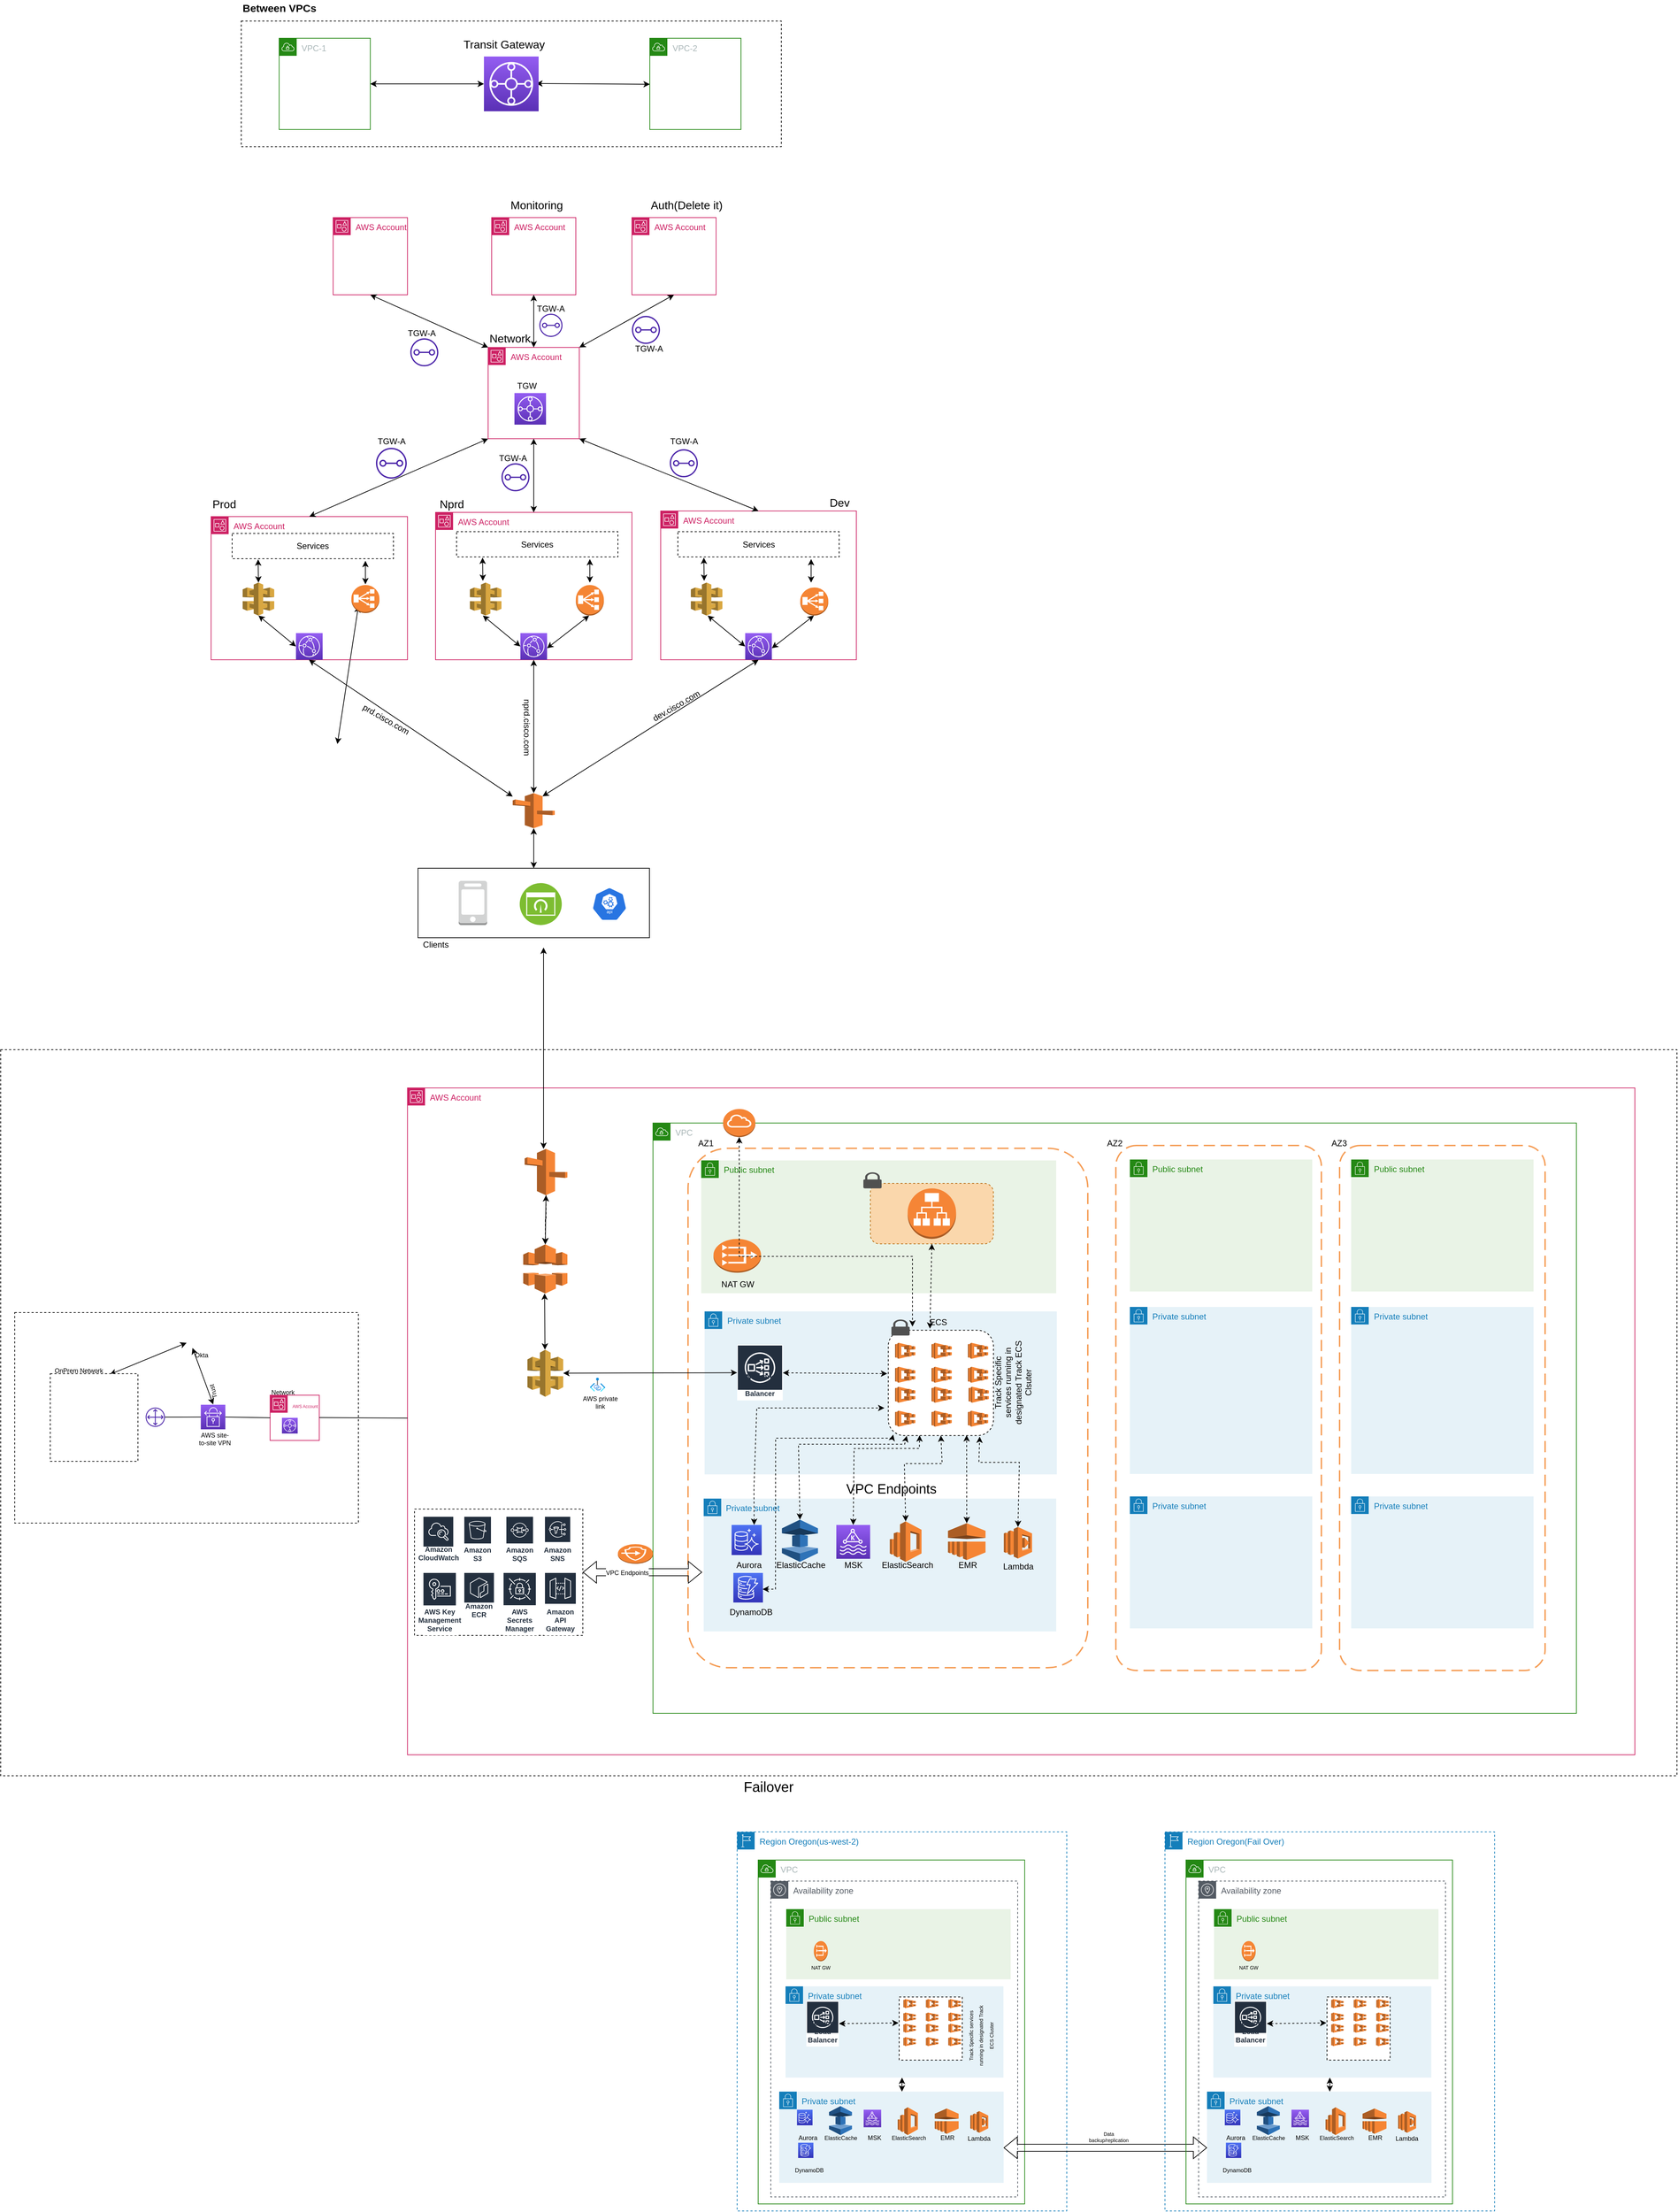 <mxfile version="22.1.0" type="github">
  <diagram id="Ht1M8jgEwFfnCIfOTk4-" name="Page-1">
    <mxGraphModel dx="3617" dy="1191" grid="1" gridSize="10" guides="1" tooltips="1" connect="1" arrows="1" fold="1" page="1" pageScale="1" pageWidth="1169" pageHeight="827" math="0" shadow="0">
      <root>
        <mxCell id="0" />
        <mxCell id="1" parent="0" />
        <mxCell id="0SRWYvRPFCN3_nTW28eE-2" value="" style="rounded=0;whiteSpace=wrap;html=1;dashed=1;fontSize=15;" vertex="1" parent="1">
          <mxGeometry x="-240" y="1535.5" width="2390" height="1034.5" as="geometry" />
        </mxCell>
        <mxCell id="jC54yRx2bqBDCMhFd0Ce-361" value="AWS Account" style="points=[[0,0],[0.25,0],[0.5,0],[0.75,0],[1,0],[1,0.25],[1,0.5],[1,0.75],[1,1],[0.75,1],[0.5,1],[0.25,1],[0,1],[0,0.75],[0,0.5],[0,0.25]];outlineConnect=0;gradientColor=none;html=1;whiteSpace=wrap;fontSize=12;fontStyle=0;container=1;pointerEvents=0;collapsible=0;recursiveResize=0;shape=mxgraph.aws4.group;grIcon=mxgraph.aws4.group_account;strokeColor=#CD2264;fillColor=none;verticalAlign=top;align=left;spacingLeft=30;fontColor=#CD2264;dashed=0;" parent="1" vertex="1">
          <mxGeometry x="340" y="1590" width="1750" height="950" as="geometry" />
        </mxCell>
        <mxCell id="jC54yRx2bqBDCMhFd0Ce-261" value="VPC" style="points=[[0,0],[0.25,0],[0.5,0],[0.75,0],[1,0],[1,0.25],[1,0.5],[1,0.75],[1,1],[0.75,1],[0.5,1],[0.25,1],[0,1],[0,0.75],[0,0.5],[0,0.25]];outlineConnect=0;gradientColor=none;html=1;whiteSpace=wrap;fontSize=12;fontStyle=0;container=1;pointerEvents=0;collapsible=0;recursiveResize=0;shape=mxgraph.aws4.group;grIcon=mxgraph.aws4.group_vpc;strokeColor=#248814;fillColor=none;verticalAlign=top;align=left;spacingLeft=30;fontColor=#AAB7B8;dashed=0;" parent="1" vertex="1">
          <mxGeometry x="840" y="2690" width="380" height="490" as="geometry" />
        </mxCell>
        <mxCell id="jC54yRx2bqBDCMhFd0Ce-262" value="Region Oregon(us-west-2)" style="points=[[0,0],[0.25,0],[0.5,0],[0.75,0],[1,0],[1,0.25],[1,0.5],[1,0.75],[1,1],[0.75,1],[0.5,1],[0.25,1],[0,1],[0,0.75],[0,0.5],[0,0.25]];outlineConnect=0;gradientColor=none;html=1;whiteSpace=wrap;fontSize=12;fontStyle=0;container=1;pointerEvents=0;collapsible=0;recursiveResize=0;shape=mxgraph.aws4.group;grIcon=mxgraph.aws4.group_region;strokeColor=#147EBA;fillColor=none;verticalAlign=top;align=left;spacingLeft=30;fontColor=#147EBA;dashed=1;" parent="1" vertex="1">
          <mxGeometry x="810" y="2650" width="470" height="540" as="geometry" />
        </mxCell>
        <mxCell id="jC54yRx2bqBDCMhFd0Ce-265" value="Availability zone" style="sketch=0;outlineConnect=0;gradientColor=none;html=1;whiteSpace=wrap;fontSize=12;fontStyle=0;shape=mxgraph.aws4.group;grIcon=mxgraph.aws4.group_availability_zone;strokeColor=#545B64;fillColor=none;verticalAlign=top;align=left;spacingLeft=30;fontColor=#545B64;dashed=1;" parent="jC54yRx2bqBDCMhFd0Ce-262" vertex="1">
          <mxGeometry x="48" y="70" width="352" height="450" as="geometry" />
        </mxCell>
        <mxCell id="jC54yRx2bqBDCMhFd0Ce-272" value="" style="group" parent="jC54yRx2bqBDCMhFd0Ce-262" vertex="1" connectable="0">
          <mxGeometry x="69" y="220" width="344.07" height="130" as="geometry" />
        </mxCell>
        <mxCell id="jC54yRx2bqBDCMhFd0Ce-273" value="Private subnet" style="points=[[0,0],[0.25,0],[0.5,0],[0.75,0],[1,0],[1,0.25],[1,0.5],[1,0.75],[1,1],[0.75,1],[0.5,1],[0.25,1],[0,1],[0,0.75],[0,0.5],[0,0.25]];outlineConnect=0;gradientColor=none;html=1;whiteSpace=wrap;fontSize=12;fontStyle=0;container=1;pointerEvents=0;collapsible=0;recursiveResize=0;shape=mxgraph.aws4.group;grIcon=mxgraph.aws4.group_security_group;grStroke=0;strokeColor=#147EBA;fillColor=#E6F2F8;verticalAlign=top;align=left;spacingLeft=30;fontColor=#147EBA;dashed=0;" parent="jC54yRx2bqBDCMhFd0Ce-272" vertex="1">
          <mxGeometry width="310.744" height="130" as="geometry" />
        </mxCell>
        <mxCell id="jC54yRx2bqBDCMhFd0Ce-275" value="" style="group" parent="jC54yRx2bqBDCMhFd0Ce-272" vertex="1" connectable="0">
          <mxGeometry x="162.037" y="15.066" width="92.807" height="90" as="geometry" />
        </mxCell>
        <mxCell id="jC54yRx2bqBDCMhFd0Ce-276" value="" style="group" parent="jC54yRx2bqBDCMhFd0Ce-275" vertex="1" connectable="0">
          <mxGeometry width="92.807" height="90" as="geometry" />
        </mxCell>
        <mxCell id="jC54yRx2bqBDCMhFd0Ce-277" value="" style="whiteSpace=wrap;html=1;aspect=fixed;dashed=1;" parent="jC54yRx2bqBDCMhFd0Ce-276" vertex="1">
          <mxGeometry width="90" height="90" as="geometry" />
        </mxCell>
        <mxCell id="jC54yRx2bqBDCMhFd0Ce-278" value="" style="outlineConnect=0;dashed=0;verticalLabelPosition=bottom;verticalAlign=top;align=center;html=1;shape=mxgraph.aws3.ecs;fillColor=#F58534;gradientColor=none;" parent="jC54yRx2bqBDCMhFd0Ce-276" vertex="1">
          <mxGeometry x="6.025" y="3.182" width="17.874" height="12.727" as="geometry" />
        </mxCell>
        <mxCell id="jC54yRx2bqBDCMhFd0Ce-279" value="" style="outlineConnect=0;dashed=0;verticalLabelPosition=bottom;verticalAlign=top;align=center;html=1;shape=mxgraph.aws3.ecs;fillColor=#F58534;gradientColor=none;" parent="jC54yRx2bqBDCMhFd0Ce-276" vertex="1">
          <mxGeometry x="38.157" y="3.182" width="17.874" height="12.727" as="geometry" />
        </mxCell>
        <mxCell id="jC54yRx2bqBDCMhFd0Ce-280" value="" style="outlineConnect=0;dashed=0;verticalLabelPosition=bottom;verticalAlign=top;align=center;html=1;shape=mxgraph.aws3.ecs;fillColor=#F58534;gradientColor=none;" parent="jC54yRx2bqBDCMhFd0Ce-276" vertex="1">
          <mxGeometry x="70.29" y="3.182" width="17.874" height="12.727" as="geometry" />
        </mxCell>
        <mxCell id="jC54yRx2bqBDCMhFd0Ce-281" value="" style="outlineConnect=0;dashed=0;verticalLabelPosition=bottom;verticalAlign=top;align=center;html=1;shape=mxgraph.aws3.ecs;fillColor=#F58534;gradientColor=none;" parent="jC54yRx2bqBDCMhFd0Ce-276" vertex="1">
          <mxGeometry x="6.025" y="22.272" width="17.874" height="12.727" as="geometry" />
        </mxCell>
        <mxCell id="jC54yRx2bqBDCMhFd0Ce-282" value="" style="outlineConnect=0;dashed=0;verticalLabelPosition=bottom;verticalAlign=top;align=center;html=1;shape=mxgraph.aws3.ecs;fillColor=#F58534;gradientColor=none;" parent="jC54yRx2bqBDCMhFd0Ce-276" vertex="1">
          <mxGeometry x="38.157" y="22.272" width="17.874" height="12.727" as="geometry" />
        </mxCell>
        <mxCell id="jC54yRx2bqBDCMhFd0Ce-283" value="" style="outlineConnect=0;dashed=0;verticalLabelPosition=bottom;verticalAlign=top;align=center;html=1;shape=mxgraph.aws3.ecs;fillColor=#F58534;gradientColor=none;" parent="jC54yRx2bqBDCMhFd0Ce-276" vertex="1">
          <mxGeometry x="70.29" y="22.272" width="17.874" height="12.727" as="geometry" />
        </mxCell>
        <mxCell id="jC54yRx2bqBDCMhFd0Ce-284" value="" style="outlineConnect=0;dashed=0;verticalLabelPosition=bottom;verticalAlign=top;align=center;html=1;shape=mxgraph.aws3.ecs;fillColor=#F58534;gradientColor=none;" parent="jC54yRx2bqBDCMhFd0Ce-276" vertex="1">
          <mxGeometry x="6.025" y="38.181" width="17.874" height="12.727" as="geometry" />
        </mxCell>
        <mxCell id="jC54yRx2bqBDCMhFd0Ce-285" value="" style="outlineConnect=0;dashed=0;verticalLabelPosition=bottom;verticalAlign=top;align=center;html=1;shape=mxgraph.aws3.ecs;fillColor=#F58534;gradientColor=none;" parent="jC54yRx2bqBDCMhFd0Ce-276" vertex="1">
          <mxGeometry x="38.157" y="38.181" width="17.874" height="12.727" as="geometry" />
        </mxCell>
        <mxCell id="jC54yRx2bqBDCMhFd0Ce-286" value="" style="outlineConnect=0;dashed=0;verticalLabelPosition=bottom;verticalAlign=top;align=center;html=1;shape=mxgraph.aws3.ecs;fillColor=#F58534;gradientColor=none;" parent="jC54yRx2bqBDCMhFd0Ce-276" vertex="1">
          <mxGeometry x="70.29" y="38.181" width="17.874" height="12.727" as="geometry" />
        </mxCell>
        <mxCell id="jC54yRx2bqBDCMhFd0Ce-287" value="" style="outlineConnect=0;dashed=0;verticalLabelPosition=bottom;verticalAlign=top;align=center;html=1;shape=mxgraph.aws3.ecs;fillColor=#F58534;gradientColor=none;" parent="jC54yRx2bqBDCMhFd0Ce-276" vertex="1">
          <mxGeometry x="6.025" y="57.272" width="17.874" height="12.727" as="geometry" />
        </mxCell>
        <mxCell id="jC54yRx2bqBDCMhFd0Ce-288" value="" style="outlineConnect=0;dashed=0;verticalLabelPosition=bottom;verticalAlign=top;align=center;html=1;shape=mxgraph.aws3.ecs;fillColor=#F58534;gradientColor=none;" parent="jC54yRx2bqBDCMhFd0Ce-276" vertex="1">
          <mxGeometry x="38.157" y="57.272" width="17.874" height="12.727" as="geometry" />
        </mxCell>
        <mxCell id="jC54yRx2bqBDCMhFd0Ce-289" value="" style="outlineConnect=0;dashed=0;verticalLabelPosition=bottom;verticalAlign=top;align=center;html=1;shape=mxgraph.aws3.ecs;fillColor=#F58534;gradientColor=none;" parent="jC54yRx2bqBDCMhFd0Ce-276" vertex="1">
          <mxGeometry x="70" y="57.27" width="18.16" height="12.73" as="geometry" />
        </mxCell>
        <mxCell id="jC54yRx2bqBDCMhFd0Ce-291" value="Network Load Balancer" style="sketch=0;outlineConnect=0;fontColor=#232F3E;gradientColor=none;strokeColor=#ffffff;fillColor=#232F3E;dashed=0;verticalLabelPosition=middle;verticalAlign=bottom;align=center;html=1;whiteSpace=wrap;fontSize=10;fontStyle=1;spacing=3;shape=mxgraph.aws4.productIcon;prIcon=mxgraph.aws4.network_load_balancer;" parent="jC54yRx2bqBDCMhFd0Ce-272" vertex="1">
          <mxGeometry x="29.749" y="20.997" width="46.398" height="64.801" as="geometry" />
        </mxCell>
        <mxCell id="jC54yRx2bqBDCMhFd0Ce-292" value="" style="endArrow=classic;startArrow=classic;html=1;rounded=0;dashed=1;entryX=-0.01;entryY=0.412;entryDx=0;entryDy=0;entryPerimeter=0;" parent="jC54yRx2bqBDCMhFd0Ce-272" source="jC54yRx2bqBDCMhFd0Ce-291" target="jC54yRx2bqBDCMhFd0Ce-277" edge="1">
          <mxGeometry width="50" height="50" relative="1" as="geometry">
            <mxPoint x="-179.873" y="158.577" as="sourcePoint" />
            <mxPoint x="-165.61" y="63.71" as="targetPoint" />
          </mxGeometry>
        </mxCell>
        <mxCell id="jC54yRx2bqBDCMhFd0Ce-356" value="&lt;font style=&quot;font-size: 7px;&quot;&gt;Track Specific services running in designated Track ECS Cluster&lt;/font&gt;" style="text;html=1;strokeColor=none;fillColor=none;align=center;verticalAlign=middle;whiteSpace=wrap;rounded=0;dashed=1;rotation=-90;" parent="jC54yRx2bqBDCMhFd0Ce-272" vertex="1">
          <mxGeometry x="233.64" y="59.44" width="89" height="21.98" as="geometry" />
        </mxCell>
        <mxCell id="jC54yRx2bqBDCMhFd0Ce-266" value="Public subnet" style="points=[[0,0],[0.25,0],[0.5,0],[0.75,0],[1,0],[1,0.25],[1,0.5],[1,0.75],[1,1],[0.75,1],[0.5,1],[0.25,1],[0,1],[0,0.75],[0,0.5],[0,0.25]];outlineConnect=0;gradientColor=none;html=1;whiteSpace=wrap;fontSize=12;fontStyle=0;container=1;pointerEvents=0;collapsible=0;recursiveResize=0;shape=mxgraph.aws4.group;grIcon=mxgraph.aws4.group_security_group;grStroke=0;strokeColor=#248814;fillColor=#E9F3E6;verticalAlign=top;align=left;spacingLeft=30;fontColor=#248814;dashed=0;" parent="jC54yRx2bqBDCMhFd0Ce-262" vertex="1">
          <mxGeometry x="70" y="110" width="320" height="100" as="geometry" />
        </mxCell>
        <mxCell id="jC54yRx2bqBDCMhFd0Ce-270" value="" style="outlineConnect=0;dashed=0;verticalLabelPosition=bottom;verticalAlign=top;align=center;html=1;shape=mxgraph.aws3.vpc_nat_gateway;fillColor=#F58534;gradientColor=none;" parent="jC54yRx2bqBDCMhFd0Ce-266" vertex="1">
          <mxGeometry x="39.38" y="45.47" width="20" height="28.72" as="geometry" />
        </mxCell>
        <mxCell id="jC54yRx2bqBDCMhFd0Ce-271" value="&lt;font style=&quot;font-size: 7px;&quot;&gt;NAT GW&lt;/font&gt;" style="text;html=1;strokeColor=none;fillColor=none;align=center;verticalAlign=middle;whiteSpace=wrap;rounded=0;dashed=1;" parent="jC54yRx2bqBDCMhFd0Ce-262" vertex="1">
          <mxGeometry x="98.75" y="184.19" width="41.25" height="15.81" as="geometry" />
        </mxCell>
        <mxCell id="jC54yRx2bqBDCMhFd0Ce-313" value="" style="endArrow=classic;startArrow=classic;html=1;rounded=0;fontSize=8;" parent="jC54yRx2bqBDCMhFd0Ce-262" edge="1">
          <mxGeometry width="50" height="50" relative="1" as="geometry">
            <mxPoint x="235" y="370" as="sourcePoint" />
            <mxPoint x="235.088" y="350" as="targetPoint" />
          </mxGeometry>
        </mxCell>
        <mxCell id="jC54yRx2bqBDCMhFd0Ce-357" value="" style="shape=flexArrow;endArrow=classic;startArrow=classic;html=1;rounded=0;fontSize=7;" parent="jC54yRx2bqBDCMhFd0Ce-262" edge="1">
          <mxGeometry width="100" height="100" relative="1" as="geometry">
            <mxPoint x="380" y="450" as="sourcePoint" />
            <mxPoint x="670" y="450" as="targetPoint" />
          </mxGeometry>
        </mxCell>
        <mxCell id="jC54yRx2bqBDCMhFd0Ce-211" value="" style="rounded=0;whiteSpace=wrap;html=1;dashed=1;fontSize=19;" parent="1" vertex="1">
          <mxGeometry x="350" y="2190" width="240" height="180" as="geometry" />
        </mxCell>
        <mxCell id="jC54yRx2bqBDCMhFd0Ce-73" value="" style="endArrow=classic;startArrow=classic;html=1;rounded=0;entryX=0.5;entryY=1;entryDx=0;entryDy=0;entryPerimeter=0;" parent="1" edge="1">
          <mxGeometry width="50" height="50" relative="1" as="geometry">
            <mxPoint x="240" y="1100" as="sourcePoint" />
            <mxPoint x="270" y="903.5" as="targetPoint" />
          </mxGeometry>
        </mxCell>
        <mxCell id="jC54yRx2bqBDCMhFd0Ce-91" value="VPC" style="points=[[0,0],[0.25,0],[0.5,0],[0.75,0],[1,0],[1,0.25],[1,0.5],[1,0.75],[1,1],[0.75,1],[0.5,1],[0.25,1],[0,1],[0,0.75],[0,0.5],[0,0.25]];outlineConnect=0;gradientColor=none;html=1;whiteSpace=wrap;fontSize=12;fontStyle=0;container=1;pointerEvents=0;collapsible=0;recursiveResize=0;shape=mxgraph.aws4.group;grIcon=mxgraph.aws4.group_vpc;strokeColor=#248814;fillColor=none;verticalAlign=top;align=left;spacingLeft=30;fontColor=#AAB7B8;dashed=0;aspect=fixed;" parent="1" vertex="1">
          <mxGeometry x="690" y="1640" width="1316.67" height="841" as="geometry" />
        </mxCell>
        <mxCell id="jC54yRx2bqBDCMhFd0Ce-110" value="" style="group" parent="jC54yRx2bqBDCMhFd0Ce-91" vertex="1" connectable="0">
          <mxGeometry x="50" y="36" width="570" height="805" as="geometry" />
        </mxCell>
        <mxCell id="jC54yRx2bqBDCMhFd0Ce-92" value="" style="rounded=1;arcSize=10;dashed=1;strokeColor=#F59D56;fillColor=none;gradientColor=none;dashPattern=8 4;strokeWidth=2;" parent="jC54yRx2bqBDCMhFd0Ce-110" vertex="1">
          <mxGeometry width="570" height="740" as="geometry" />
        </mxCell>
        <mxCell id="jC54yRx2bqBDCMhFd0Ce-161" value="" style="group" parent="jC54yRx2bqBDCMhFd0Ce-110" vertex="1" connectable="0">
          <mxGeometry x="22.31" y="499.07" width="502.632" height="189.302" as="geometry" />
        </mxCell>
        <mxCell id="jC54yRx2bqBDCMhFd0Ce-109" value="Private subnet" style="points=[[0,0],[0.25,0],[0.5,0],[0.75,0],[1,0],[1,0.25],[1,0.5],[1,0.75],[1,1],[0.75,1],[0.5,1],[0.25,1],[0,1],[0,0.75],[0,0.5],[0,0.25]];outlineConnect=0;gradientColor=none;html=1;whiteSpace=wrap;fontSize=12;fontStyle=0;container=1;pointerEvents=0;collapsible=0;recursiveResize=0;shape=mxgraph.aws4.group;grIcon=mxgraph.aws4.group_security_group;grStroke=0;strokeColor=#147EBA;fillColor=#E6F2F8;verticalAlign=top;align=left;spacingLeft=30;fontColor=#147EBA;dashed=0;" parent="jC54yRx2bqBDCMhFd0Ce-161" vertex="1">
          <mxGeometry width="502.632" height="189.302" as="geometry" />
        </mxCell>
        <mxCell id="jC54yRx2bqBDCMhFd0Ce-140" value="" style="sketch=0;points=[[0,0,0],[0.25,0,0],[0.5,0,0],[0.75,0,0],[1,0,0],[0,1,0],[0.25,1,0],[0.5,1,0],[0.75,1,0],[1,1,0],[0,0.25,0],[0,0.5,0],[0,0.75,0],[1,0.25,0],[1,0.5,0],[1,0.75,0]];outlineConnect=0;fontColor=#232F3E;gradientColor=#4D72F3;gradientDirection=north;fillColor=#3334B9;strokeColor=#ffffff;dashed=0;verticalLabelPosition=bottom;verticalAlign=top;align=center;html=1;fontSize=12;fontStyle=0;aspect=fixed;shape=mxgraph.aws4.resourceIcon;resIcon=mxgraph.aws4.aurora;" parent="jC54yRx2bqBDCMhFd0Ce-161" vertex="1">
          <mxGeometry x="39.812" y="37.56" width="42.893" height="42.893" as="geometry" />
        </mxCell>
        <mxCell id="jC54yRx2bqBDCMhFd0Ce-143" value="" style="outlineConnect=0;dashed=0;verticalLabelPosition=bottom;verticalAlign=top;align=center;html=1;shape=mxgraph.aws3.elasticsearch_service;fillColor=#F58534;gradientColor=none;" parent="jC54yRx2bqBDCMhFd0Ce-161" vertex="1">
          <mxGeometry x="265.416" y="32.489" width="45.204" height="57.655" as="geometry" />
        </mxCell>
        <mxCell id="jC54yRx2bqBDCMhFd0Ce-145" value="" style="outlineConnect=0;dashed=0;verticalLabelPosition=bottom;verticalAlign=top;align=center;html=1;shape=mxgraph.aws3.lambda;fillColor=#F58534;gradientColor=none;" parent="jC54yRx2bqBDCMhFd0Ce-161" vertex="1">
          <mxGeometry x="427.984" y="40.377" width="40.227" height="45.072" as="geometry" />
        </mxCell>
        <mxCell id="jC54yRx2bqBDCMhFd0Ce-150" value="Aurora" style="text;html=1;strokeColor=none;fillColor=none;align=center;verticalAlign=middle;whiteSpace=wrap;rounded=0;dashed=1;" parent="jC54yRx2bqBDCMhFd0Ce-161" vertex="1">
          <mxGeometry x="39.812" y="83.383" width="49.766" height="22.536" as="geometry" />
        </mxCell>
        <mxCell id="jC54yRx2bqBDCMhFd0Ce-151" value="MSK" style="text;html=1;strokeColor=none;fillColor=none;align=center;verticalAlign=middle;whiteSpace=wrap;rounded=0;dashed=1;" parent="jC54yRx2bqBDCMhFd0Ce-161" vertex="1">
          <mxGeometry x="189.109" y="83.383" width="49.766" height="22.536" as="geometry" />
        </mxCell>
        <mxCell id="jC54yRx2bqBDCMhFd0Ce-152" value="ElasticCache" style="text;html=1;strokeColor=none;fillColor=none;align=center;verticalAlign=middle;whiteSpace=wrap;rounded=0;dashed=1;" parent="jC54yRx2bqBDCMhFd0Ce-161" vertex="1">
          <mxGeometry x="113.217" y="83.383" width="49.766" height="22.536" as="geometry" />
        </mxCell>
        <mxCell id="jC54yRx2bqBDCMhFd0Ce-153" value="EMR" style="text;html=1;strokeColor=none;fillColor=none;align=center;verticalAlign=middle;whiteSpace=wrap;rounded=0;dashed=1;" parent="jC54yRx2bqBDCMhFd0Ce-161" vertex="1">
          <mxGeometry x="352.091" y="83.383" width="49.766" height="22.536" as="geometry" />
        </mxCell>
        <mxCell id="jC54yRx2bqBDCMhFd0Ce-154" value="ElasticSearch" style="text;html=1;strokeColor=none;fillColor=none;align=center;verticalAlign=middle;whiteSpace=wrap;rounded=0;dashed=1;" parent="jC54yRx2bqBDCMhFd0Ce-161" vertex="1">
          <mxGeometry x="265.416" y="83.383" width="49.766" height="22.536" as="geometry" />
        </mxCell>
        <mxCell id="jC54yRx2bqBDCMhFd0Ce-141" value="" style="outlineConnect=0;dashed=0;verticalLabelPosition=bottom;verticalAlign=top;align=center;html=1;shape=mxgraph.aws3.elasticache;fillColor=#2E73B8;gradientColor=none;" parent="jC54yRx2bqBDCMhFd0Ce-161" vertex="1">
          <mxGeometry x="111.558" y="30.048" width="51.424" height="60.096" as="geometry" />
        </mxCell>
        <mxCell id="jC54yRx2bqBDCMhFd0Ce-142" value="" style="sketch=0;points=[[0,0,0],[0.25,0,0],[0.5,0,0],[0.75,0,0],[1,0,0],[0,1,0],[0.25,1,0],[0.5,1,0],[0.75,1,0],[1,1,0],[0,0.25,0],[0,0.5,0],[0,0.75,0],[1,0.25,0],[1,0.5,0],[1,0.75,0]];outlineConnect=0;fontColor=#232F3E;gradientColor=#945DF2;gradientDirection=north;fillColor=#5A30B5;strokeColor=#ffffff;dashed=0;verticalLabelPosition=bottom;verticalAlign=top;align=center;html=1;fontSize=12;fontStyle=0;aspect=fixed;shape=mxgraph.aws4.resourceIcon;resIcon=mxgraph.aws4.managed_streaming_for_kafka;" parent="jC54yRx2bqBDCMhFd0Ce-161" vertex="1">
          <mxGeometry x="189.109" y="37.56" width="48.254" height="48.254" as="geometry" />
        </mxCell>
        <mxCell id="jC54yRx2bqBDCMhFd0Ce-144" value="" style="outlineConnect=0;dashed=0;verticalLabelPosition=bottom;verticalAlign=top;align=center;html=1;shape=mxgraph.aws3.emr;fillColor=#F58534;gradientColor=none;" parent="jC54yRx2bqBDCMhFd0Ce-161" vertex="1">
          <mxGeometry x="348.359" y="35.028" width="53.498" height="52.584" as="geometry" />
        </mxCell>
        <mxCell id="jC54yRx2bqBDCMhFd0Ce-158" value="" style="sketch=0;points=[[0,0,0],[0.25,0,0],[0.5,0,0],[0.75,0,0],[1,0,0],[0,1,0],[0.25,1,0],[0.5,1,0],[0.75,1,0],[1,1,0],[0,0.25,0],[0,0.5,0],[0,0.75,0],[1,0.25,0],[1,0.5,0],[1,0.75,0]];outlineConnect=0;fontColor=#232F3E;gradientColor=#4D72F3;gradientDirection=north;fillColor=#3334B9;strokeColor=#ffffff;dashed=0;verticalLabelPosition=bottom;verticalAlign=top;align=center;html=1;fontSize=12;fontStyle=0;aspect=fixed;shape=mxgraph.aws4.resourceIcon;resIcon=mxgraph.aws4.dynamodb;" parent="jC54yRx2bqBDCMhFd0Ce-161" vertex="1">
          <mxGeometry x="42.301" y="105.919" width="42.178" height="42.178" as="geometry" />
        </mxCell>
        <mxCell id="jC54yRx2bqBDCMhFd0Ce-159" value="DynamoDB" style="text;html=1;strokeColor=none;fillColor=none;align=center;verticalAlign=middle;whiteSpace=wrap;rounded=0;dashed=1;" parent="jC54yRx2bqBDCMhFd0Ce-161" vertex="1">
          <mxGeometry x="42.301" y="150.24" width="49.766" height="22.536" as="geometry" />
        </mxCell>
        <mxCell id="jC54yRx2bqBDCMhFd0Ce-170" value="Lambda" style="text;html=1;strokeColor=none;fillColor=none;align=center;verticalAlign=middle;whiteSpace=wrap;rounded=0;dashed=1;" parent="jC54yRx2bqBDCMhFd0Ce-161" vertex="1">
          <mxGeometry x="423.212" y="85.448" width="49.766" height="22.536" as="geometry" />
        </mxCell>
        <mxCell id="jC54yRx2bqBDCMhFd0Ce-107" value="Public subnet" style="points=[[0,0],[0.25,0],[0.5,0],[0.75,0],[1,0],[1,0.25],[1,0.5],[1,0.75],[1,1],[0.75,1],[0.5,1],[0.25,1],[0,1],[0,0.75],[0,0.5],[0,0.25]];outlineConnect=0;gradientColor=none;html=1;whiteSpace=wrap;fontSize=12;fontStyle=0;container=0;pointerEvents=0;collapsible=0;recursiveResize=0;shape=mxgraph.aws4.group;grIcon=mxgraph.aws4.group_security_group;grStroke=0;strokeColor=#248814;fillColor=#E9F3E6;verticalAlign=top;align=left;spacingLeft=30;fontColor=#248814;dashed=0;" parent="jC54yRx2bqBDCMhFd0Ce-110" vertex="1">
          <mxGeometry x="18.81" y="17.209" width="506.132" height="189.302" as="geometry" />
        </mxCell>
        <mxCell id="jC54yRx2bqBDCMhFd0Ce-111" value="" style="outlineConnect=0;dashed=0;verticalLabelPosition=bottom;verticalAlign=top;align=center;html=1;shape=mxgraph.aws3.vpc_nat_gateway;fillColor=#F58534;gradientColor=none;" parent="jC54yRx2bqBDCMhFd0Ce-110" vertex="1">
          <mxGeometry x="36.309" y="129.07" width="67.805" height="48.186" as="geometry" />
        </mxCell>
        <mxCell id="jC54yRx2bqBDCMhFd0Ce-112" value="NAT GW" style="text;html=1;strokeColor=none;fillColor=none;align=center;verticalAlign=middle;whiteSpace=wrap;rounded=0;dashed=1;" parent="jC54yRx2bqBDCMhFd0Ce-110" vertex="1">
          <mxGeometry x="45.058" y="180.698" width="52.494" height="25.814" as="geometry" />
        </mxCell>
        <mxCell id="jC54yRx2bqBDCMhFd0Ce-169" value="&lt;font style=&quot;font-size: 19px;&quot;&gt;VPC Endpoints&lt;/font&gt;" style="text;html=1;strokeColor=none;fillColor=none;align=center;verticalAlign=middle;whiteSpace=wrap;rounded=0;dashed=1;" parent="jC54yRx2bqBDCMhFd0Ce-110" vertex="1">
          <mxGeometry x="109.996" y="473.256" width="359.586" height="25.814" as="geometry" />
        </mxCell>
        <mxCell id="jC54yRx2bqBDCMhFd0Ce-175" value="" style="group" parent="jC54yRx2bqBDCMhFd0Ce-110" vertex="1" connectable="0">
          <mxGeometry x="23.622" y="232.326" width="518.818" height="232.326" as="geometry" />
        </mxCell>
        <mxCell id="jC54yRx2bqBDCMhFd0Ce-108" value="Private subnet" style="points=[[0,0],[0.25,0],[0.5,0],[0.75,0],[1,0],[1,0.25],[1,0.5],[1,0.75],[1,1],[0.75,1],[0.5,1],[0.25,1],[0,1],[0,0.75],[0,0.5],[0,0.25]];outlineConnect=0;gradientColor=none;html=1;whiteSpace=wrap;fontSize=12;fontStyle=0;container=1;pointerEvents=0;collapsible=0;recursiveResize=0;shape=mxgraph.aws4.group;grIcon=mxgraph.aws4.group_security_group;grStroke=0;strokeColor=#147EBA;fillColor=#E6F2F8;verticalAlign=top;align=left;spacingLeft=30;fontColor=#147EBA;dashed=0;" parent="jC54yRx2bqBDCMhFd0Ce-175" vertex="1">
          <mxGeometry width="502.242" height="232.326" as="geometry" />
        </mxCell>
        <mxCell id="jC54yRx2bqBDCMhFd0Ce-167" value="" style="endArrow=classic;startArrow=classic;html=1;rounded=0;dashed=1;" parent="jC54yRx2bqBDCMhFd0Ce-108" source="jC54yRx2bqBDCMhFd0Ce-144" edge="1">
          <mxGeometry width="50" height="50" relative="1" as="geometry">
            <mxPoint x="367.804" y="282.268" as="sourcePoint" />
            <mxPoint x="373.584" y="176.395" as="targetPoint" />
            <Array as="points" />
          </mxGeometry>
        </mxCell>
        <mxCell id="jC54yRx2bqBDCMhFd0Ce-146" value="" style="group;fillColor=#ffe6cc;strokeColor=none;gradientColor=none;rounded=1;" parent="jC54yRx2bqBDCMhFd0Ce-175" vertex="1" connectable="0">
          <mxGeometry x="261.894" y="26.924" width="150" height="150" as="geometry" />
        </mxCell>
        <mxCell id="jC54yRx2bqBDCMhFd0Ce-177" value="" style="group" parent="jC54yRx2bqBDCMhFd0Ce-146" vertex="1" connectable="0">
          <mxGeometry width="150" height="150" as="geometry" />
        </mxCell>
        <mxCell id="jC54yRx2bqBDCMhFd0Ce-113" value="" style="whiteSpace=wrap;html=1;aspect=fixed;dashed=1;rounded=1;" parent="jC54yRx2bqBDCMhFd0Ce-177" vertex="1">
          <mxGeometry width="150" height="150" as="geometry" />
        </mxCell>
        <mxCell id="jC54yRx2bqBDCMhFd0Ce-174" value="" style="group" parent="jC54yRx2bqBDCMhFd0Ce-175" vertex="1" connectable="0">
          <mxGeometry x="46.412" y="7.693" width="472.406" height="156.547" as="geometry" />
        </mxCell>
        <mxCell id="jC54yRx2bqBDCMhFd0Ce-136" value="Network Load Balancer" style="sketch=0;outlineConnect=0;fontColor=#232F3E;gradientColor=none;strokeColor=#ffffff;fillColor=#232F3E;dashed=0;verticalLabelPosition=middle;verticalAlign=bottom;align=center;html=1;whiteSpace=wrap;fontSize=10;fontStyle=1;spacing=3;shape=mxgraph.aws4.productIcon;prIcon=mxgraph.aws4.network_load_balancer;" parent="jC54yRx2bqBDCMhFd0Ce-174" vertex="1">
          <mxGeometry y="40.003" width="65.059" height="79.237" as="geometry" />
        </mxCell>
        <mxCell id="jC54yRx2bqBDCMhFd0Ce-114" value="" style="outlineConnect=0;dashed=0;verticalLabelPosition=bottom;verticalAlign=top;align=center;html=1;shape=mxgraph.aws3.ecs;fillColor=#F58534;gradientColor=none;" parent="jC54yRx2bqBDCMhFd0Ce-174" vertex="1">
          <mxGeometry x="225.22" y="37.137" width="28.888" height="22.745" as="geometry" />
        </mxCell>
        <mxCell id="jC54yRx2bqBDCMhFd0Ce-115" value="" style="outlineConnect=0;dashed=0;verticalLabelPosition=bottom;verticalAlign=top;align=center;html=1;shape=mxgraph.aws3.ecs;fillColor=#F58534;gradientColor=none;" parent="jC54yRx2bqBDCMhFd0Ce-174" vertex="1">
          <mxGeometry x="277.154" y="37.137" width="28.888" height="22.745" as="geometry" />
        </mxCell>
        <mxCell id="jC54yRx2bqBDCMhFd0Ce-116" value="" style="outlineConnect=0;dashed=0;verticalLabelPosition=bottom;verticalAlign=top;align=center;html=1;shape=mxgraph.aws3.ecs;fillColor=#F58534;gradientColor=none;" parent="jC54yRx2bqBDCMhFd0Ce-174" vertex="1">
          <mxGeometry x="329.088" y="37.137" width="28.888" height="22.745" as="geometry" />
        </mxCell>
        <mxCell id="jC54yRx2bqBDCMhFd0Ce-119" value="" style="outlineConnect=0;dashed=0;verticalLabelPosition=bottom;verticalAlign=top;align=center;html=1;shape=mxgraph.aws3.ecs;fillColor=#F58534;gradientColor=none;" parent="jC54yRx2bqBDCMhFd0Ce-174" vertex="1">
          <mxGeometry x="329.088" y="71.254" width="28.888" height="22.745" as="geometry" />
        </mxCell>
        <mxCell id="jC54yRx2bqBDCMhFd0Ce-118" value="" style="outlineConnect=0;dashed=0;verticalLabelPosition=bottom;verticalAlign=top;align=center;html=1;shape=mxgraph.aws3.ecs;fillColor=#F58534;gradientColor=none;" parent="jC54yRx2bqBDCMhFd0Ce-174" vertex="1">
          <mxGeometry x="277.154" y="71.254" width="28.888" height="22.745" as="geometry" />
        </mxCell>
        <mxCell id="jC54yRx2bqBDCMhFd0Ce-117" value="" style="outlineConnect=0;dashed=0;verticalLabelPosition=bottom;verticalAlign=top;align=center;html=1;shape=mxgraph.aws3.ecs;fillColor=#F58534;gradientColor=none;" parent="jC54yRx2bqBDCMhFd0Ce-174" vertex="1">
          <mxGeometry x="225.22" y="71.254" width="28.888" height="22.745" as="geometry" />
        </mxCell>
        <mxCell id="jC54yRx2bqBDCMhFd0Ce-129" value="" style="outlineConnect=0;dashed=0;verticalLabelPosition=bottom;verticalAlign=top;align=center;html=1;shape=mxgraph.aws3.ecs;fillColor=#F58534;gradientColor=none;" parent="jC54yRx2bqBDCMhFd0Ce-174" vertex="1">
          <mxGeometry x="225.22" y="99.685" width="28.888" height="22.745" as="geometry" />
        </mxCell>
        <mxCell id="jC54yRx2bqBDCMhFd0Ce-133" value="" style="outlineConnect=0;dashed=0;verticalLabelPosition=bottom;verticalAlign=top;align=center;html=1;shape=mxgraph.aws3.ecs;fillColor=#F58534;gradientColor=none;" parent="jC54yRx2bqBDCMhFd0Ce-174" vertex="1">
          <mxGeometry x="277.154" y="133.802" width="28.888" height="22.745" as="geometry" />
        </mxCell>
        <mxCell id="jC54yRx2bqBDCMhFd0Ce-134" value="" style="outlineConnect=0;dashed=0;verticalLabelPosition=bottom;verticalAlign=top;align=center;html=1;shape=mxgraph.aws3.ecs;fillColor=#F58534;gradientColor=none;" parent="jC54yRx2bqBDCMhFd0Ce-174" vertex="1">
          <mxGeometry x="329.088" y="133.802" width="28.888" height="22.745" as="geometry" />
        </mxCell>
        <mxCell id="jC54yRx2bqBDCMhFd0Ce-132" value="" style="outlineConnect=0;dashed=0;verticalLabelPosition=bottom;verticalAlign=top;align=center;html=1;shape=mxgraph.aws3.ecs;fillColor=#F58534;gradientColor=none;" parent="jC54yRx2bqBDCMhFd0Ce-174" vertex="1">
          <mxGeometry x="225.22" y="133.802" width="28.888" height="22.745" as="geometry" />
        </mxCell>
        <mxCell id="jC54yRx2bqBDCMhFd0Ce-381" value="" style="sketch=0;pointerEvents=1;shadow=0;dashed=0;html=1;strokeColor=none;fillColor=#505050;labelPosition=center;verticalLabelPosition=bottom;verticalAlign=top;outlineConnect=0;align=center;shape=mxgraph.office.security.lock_protected;fontSize=6;" parent="jC54yRx2bqBDCMhFd0Ce-174" vertex="1">
          <mxGeometry x="219.966" y="3.982" width="25.97" height="22.79" as="geometry" />
        </mxCell>
        <mxCell id="jC54yRx2bqBDCMhFd0Ce-130" value="" style="outlineConnect=0;dashed=0;verticalLabelPosition=bottom;verticalAlign=top;align=center;html=1;shape=mxgraph.aws3.ecs;fillColor=#F58534;gradientColor=none;" parent="jC54yRx2bqBDCMhFd0Ce-174" vertex="1">
          <mxGeometry x="277.154" y="99.685" width="28.888" height="22.745" as="geometry" />
        </mxCell>
        <mxCell id="jC54yRx2bqBDCMhFd0Ce-131" value="" style="outlineConnect=0;dashed=0;verticalLabelPosition=bottom;verticalAlign=top;align=center;html=1;shape=mxgraph.aws3.ecs;fillColor=#F58534;gradientColor=none;" parent="jC54yRx2bqBDCMhFd0Ce-174" vertex="1">
          <mxGeometry x="329.968" y="99.685" width="28.888" height="22.745" as="geometry" />
        </mxCell>
        <mxCell id="jC54yRx2bqBDCMhFd0Ce-148" value="" style="endArrow=classic;startArrow=classic;html=1;rounded=0;dashed=1;entryX=-0.01;entryY=0.412;entryDx=0;entryDy=0;entryPerimeter=0;" parent="jC54yRx2bqBDCMhFd0Ce-175" source="jC54yRx2bqBDCMhFd0Ce-136" target="jC54yRx2bqBDCMhFd0Ce-113" edge="1">
          <mxGeometry width="50" height="50" relative="1" as="geometry">
            <mxPoint x="-253.622" y="181.674" as="sourcePoint" />
            <mxPoint x="-233.622" y="65.674" as="targetPoint" />
          </mxGeometry>
        </mxCell>
        <mxCell id="jC54yRx2bqBDCMhFd0Ce-171" value="" style="endArrow=classic;startArrow=classic;html=1;rounded=0;dashed=1;exitX=0.5;exitY=0;exitDx=0;exitDy=0;exitPerimeter=0;entryX=0.869;entryY=1.01;entryDx=0;entryDy=0;entryPerimeter=0;" parent="jC54yRx2bqBDCMhFd0Ce-110" source="jC54yRx2bqBDCMhFd0Ce-145" target="jC54yRx2bqBDCMhFd0Ce-113" edge="1">
          <mxGeometry width="50" height="50" relative="1" as="geometry">
            <mxPoint x="489.656" y="539.447" as="sourcePoint" />
            <mxPoint x="428.064" y="404.651" as="targetPoint" />
            <Array as="points">
              <mxPoint x="472.448" y="447.442" />
              <mxPoint x="414.705" y="447.442" />
            </Array>
          </mxGeometry>
        </mxCell>
        <mxCell id="jC54yRx2bqBDCMhFd0Ce-163" value="" style="endArrow=classic;startArrow=classic;html=1;rounded=0;dashed=1;exitX=0.5;exitY=0;exitDx=0;exitDy=0;exitPerimeter=0;entryX=0.176;entryY=1.003;entryDx=0;entryDy=0;entryPerimeter=0;" parent="jC54yRx2bqBDCMhFd0Ce-110" source="jC54yRx2bqBDCMhFd0Ce-141" target="jC54yRx2bqBDCMhFd0Ce-113" edge="1">
          <mxGeometry width="50" height="50" relative="1" as="geometry">
            <mxPoint x="193.791" y="399.457" as="sourcePoint" />
            <mxPoint x="352.586" y="398.395" as="targetPoint" />
            <Array as="points">
              <mxPoint x="157.483" y="421.628" />
              <mxPoint x="308.841" y="421.628" />
            </Array>
          </mxGeometry>
        </mxCell>
        <mxCell id="jC54yRx2bqBDCMhFd0Ce-162" value="" style="endArrow=classic;startArrow=classic;html=1;rounded=0;dashed=1;exitX=0.75;exitY=0;exitDx=0;exitDy=0;exitPerimeter=0;" parent="jC54yRx2bqBDCMhFd0Ce-110" source="jC54yRx2bqBDCMhFd0Ce-140" edge="1">
          <mxGeometry width="50" height="50" relative="1" as="geometry">
            <mxPoint x="143.484" y="399.457" as="sourcePoint" />
            <mxPoint x="279.969" y="370" as="targetPoint" />
            <Array as="points">
              <mxPoint x="94" y="484" />
              <mxPoint x="97.989" y="370" />
            </Array>
          </mxGeometry>
        </mxCell>
        <mxCell id="jC54yRx2bqBDCMhFd0Ce-168" value="" style="endArrow=classic;startArrow=classic;html=1;rounded=0;dashed=1;entryX=0.047;entryY=0.991;entryDx=0;entryDy=0;entryPerimeter=0;" parent="jC54yRx2bqBDCMhFd0Ce-110" target="jC54yRx2bqBDCMhFd0Ce-113" edge="1">
          <mxGeometry width="50" height="50" relative="1" as="geometry">
            <mxPoint x="106.301" y="628.14" as="sourcePoint" />
            <mxPoint x="307.529" y="413.023" as="targetPoint" />
            <Array as="points">
              <mxPoint x="124.674" y="628.14" />
              <mxPoint x="124.858" y="413.023" />
              <mxPoint x="291.343" y="413.023" />
            </Array>
          </mxGeometry>
        </mxCell>
        <mxCell id="jC54yRx2bqBDCMhFd0Ce-135" value="ECS" style="text;html=1;strokeColor=none;fillColor=none;align=center;verticalAlign=middle;whiteSpace=wrap;rounded=0;dashed=1;" parent="jC54yRx2bqBDCMhFd0Ce-110" vertex="1">
          <mxGeometry x="332.467" y="240.018" width="49.727" height="16.924" as="geometry" />
        </mxCell>
        <mxCell id="jC54yRx2bqBDCMhFd0Ce-165" value="" style="endArrow=classic;startArrow=classic;html=1;rounded=0;dashed=1;entryX=0.298;entryY=0.998;entryDx=0;entryDy=0;entryPerimeter=0;exitX=0.5;exitY=0;exitDx=0;exitDy=0;exitPerimeter=0;" parent="jC54yRx2bqBDCMhFd0Ce-110" source="jC54yRx2bqBDCMhFd0Ce-142" target="jC54yRx2bqBDCMhFd0Ce-113" edge="1">
          <mxGeometry width="50" height="50" relative="1" as="geometry">
            <mxPoint x="236.713" y="510.809" as="sourcePoint" />
            <mxPoint x="351.204" y="405.09" as="targetPoint" />
            <Array as="points">
              <mxPoint x="236.713" y="427.725" />
              <mxPoint x="288.718" y="427.651" />
              <mxPoint x="329.839" y="427.651" />
            </Array>
          </mxGeometry>
        </mxCell>
        <mxCell id="jC54yRx2bqBDCMhFd0Ce-147" value="Track Specific services running in designated Track ECS Clsuter" style="text;html=1;strokeColor=none;fillColor=none;align=center;verticalAlign=middle;whiteSpace=wrap;rounded=0;dashed=1;rotation=-90;" parent="jC54yRx2bqBDCMhFd0Ce-110" vertex="1">
          <mxGeometry x="401.865" y="318.376" width="123.074" height="30.772" as="geometry" />
        </mxCell>
        <mxCell id="jC54yRx2bqBDCMhFd0Ce-166" value="" style="endArrow=classic;startArrow=classic;html=1;rounded=0;dashed=1;exitX=0.5;exitY=0;exitDx=0;exitDy=0;exitPerimeter=0;entryX=0.5;entryY=1;entryDx=0;entryDy=0;" parent="jC54yRx2bqBDCMhFd0Ce-110" source="jC54yRx2bqBDCMhFd0Ce-143" target="jC54yRx2bqBDCMhFd0Ce-113" edge="1">
          <mxGeometry width="50" height="50" relative="1" as="geometry">
            <mxPoint x="309.192" y="516.133" as="sourcePoint" />
            <mxPoint x="362.21" y="404.419" as="targetPoint" />
            <Array as="points">
              <mxPoint x="308.448" y="449.265" />
              <mxPoint x="362.319" y="449.265" />
            </Array>
          </mxGeometry>
        </mxCell>
        <mxCell id="jC54yRx2bqBDCMhFd0Ce-374" value="" style="group" parent="jC54yRx2bqBDCMhFd0Ce-110" vertex="1" connectable="0">
          <mxGeometry x="250.0" y="34.28" width="185.38" height="101.86" as="geometry" />
        </mxCell>
        <mxCell id="jC54yRx2bqBDCMhFd0Ce-371" value="" style="rounded=1;whiteSpace=wrap;html=1;dashed=1;fontSize=6;fillColor=#fad7ac;strokeColor=#b46504;" parent="jC54yRx2bqBDCMhFd0Ce-374" vertex="1">
          <mxGeometry x="10.0" y="15.72" width="175.38" height="86.14" as="geometry" />
        </mxCell>
        <mxCell id="jC54yRx2bqBDCMhFd0Ce-369" value="" style="outlineConnect=0;dashed=0;verticalLabelPosition=bottom;verticalAlign=top;align=center;html=1;shape=mxgraph.aws3.application_load_balancer;fillColor=#F58536;gradientColor=none;fontSize=6;" parent="jC54yRx2bqBDCMhFd0Ce-374" vertex="1">
          <mxGeometry x="63.19" y="22.79" width="69" height="72" as="geometry" />
        </mxCell>
        <mxCell id="jC54yRx2bqBDCMhFd0Ce-373" value="" style="sketch=0;pointerEvents=1;shadow=0;dashed=0;html=1;strokeColor=none;fillColor=#505050;labelPosition=center;verticalLabelPosition=bottom;verticalAlign=top;outlineConnect=0;align=center;shape=mxgraph.office.security.lock_protected;fontSize=6;" parent="jC54yRx2bqBDCMhFd0Ce-374" vertex="1">
          <mxGeometry width="25.97" height="22.79" as="geometry" />
        </mxCell>
        <mxCell id="jC54yRx2bqBDCMhFd0Ce-370" value="" style="endArrow=classic;startArrow=classic;html=1;rounded=0;dashed=1;entryX=0.25;entryY=1;entryDx=0;entryDy=0;exitX=0.5;exitY=1;exitDx=0;exitDy=0;" parent="jC54yRx2bqBDCMhFd0Ce-110" source="jC54yRx2bqBDCMhFd0Ce-371" target="jC54yRx2bqBDCMhFd0Ce-135" edge="1">
          <mxGeometry width="50" height="50" relative="1" as="geometry">
            <mxPoint x="-104.906" y="295.613" as="sourcePoint" />
            <mxPoint x="44.016" y="296.77" as="targetPoint" />
          </mxGeometry>
        </mxCell>
        <mxCell id="jC54yRx2bqBDCMhFd0Ce-209" value="" style="group" parent="jC54yRx2bqBDCMhFd0Ce-91" vertex="1" connectable="0">
          <mxGeometry x="660" y="32" width="293" height="748" as="geometry" />
        </mxCell>
        <mxCell id="jC54yRx2bqBDCMhFd0Ce-96" value="" style="rounded=1;arcSize=10;dashed=1;strokeColor=#F59D56;fillColor=none;gradientColor=none;dashPattern=8 4;strokeWidth=2;" parent="jC54yRx2bqBDCMhFd0Ce-209" vertex="1">
          <mxGeometry width="293" height="748" as="geometry" />
        </mxCell>
        <mxCell id="jC54yRx2bqBDCMhFd0Ce-201" value="Public subnet" style="points=[[0,0],[0.25,0],[0.5,0],[0.75,0],[1,0],[1,0.25],[1,0.5],[1,0.75],[1,1],[0.75,1],[0.5,1],[0.25,1],[0,1],[0,0.75],[0,0.5],[0,0.25]];outlineConnect=0;gradientColor=none;html=1;whiteSpace=wrap;fontSize=12;fontStyle=0;container=1;pointerEvents=0;collapsible=0;recursiveResize=0;shape=mxgraph.aws4.group;grIcon=mxgraph.aws4.group_security_group;grStroke=0;strokeColor=#248814;fillColor=#E9F3E6;verticalAlign=top;align=left;spacingLeft=30;fontColor=#248814;dashed=0;" parent="jC54yRx2bqBDCMhFd0Ce-209" vertex="1">
          <mxGeometry x="20" y="20" width="260" height="188" as="geometry" />
        </mxCell>
        <mxCell id="jC54yRx2bqBDCMhFd0Ce-203" value="Private subnet" style="points=[[0,0],[0.25,0],[0.5,0],[0.75,0],[1,0],[1,0.25],[1,0.5],[1,0.75],[1,1],[0.75,1],[0.5,1],[0.25,1],[0,1],[0,0.75],[0,0.5],[0,0.25]];outlineConnect=0;gradientColor=none;html=1;whiteSpace=wrap;fontSize=12;fontStyle=0;container=1;pointerEvents=0;collapsible=0;recursiveResize=0;shape=mxgraph.aws4.group;grIcon=mxgraph.aws4.group_security_group;grStroke=0;strokeColor=#147EBA;fillColor=#E6F2F8;verticalAlign=top;align=left;spacingLeft=30;fontColor=#147EBA;dashed=0;" parent="jC54yRx2bqBDCMhFd0Ce-209" vertex="1">
          <mxGeometry x="20" y="230" width="260" height="238" as="geometry" />
        </mxCell>
        <mxCell id="jC54yRx2bqBDCMhFd0Ce-207" value="Private subnet" style="points=[[0,0],[0.25,0],[0.5,0],[0.75,0],[1,0],[1,0.25],[1,0.5],[1,0.75],[1,1],[0.75,1],[0.5,1],[0.25,1],[0,1],[0,0.75],[0,0.5],[0,0.25]];outlineConnect=0;gradientColor=none;html=1;whiteSpace=wrap;fontSize=12;fontStyle=0;container=1;pointerEvents=0;collapsible=0;recursiveResize=0;shape=mxgraph.aws4.group;grIcon=mxgraph.aws4.group_security_group;grStroke=0;strokeColor=#147EBA;fillColor=#E6F2F8;verticalAlign=top;align=left;spacingLeft=30;fontColor=#147EBA;dashed=0;" parent="jC54yRx2bqBDCMhFd0Ce-209" vertex="1">
          <mxGeometry x="20" y="500" width="260" height="188" as="geometry" />
        </mxCell>
        <mxCell id="jC54yRx2bqBDCMhFd0Ce-210" value="" style="group" parent="jC54yRx2bqBDCMhFd0Ce-91" vertex="1" connectable="0">
          <mxGeometry x="979" y="32" width="293" height="748" as="geometry" />
        </mxCell>
        <mxCell id="jC54yRx2bqBDCMhFd0Ce-97" value="" style="rounded=1;arcSize=10;dashed=1;strokeColor=#F59D56;fillColor=none;gradientColor=none;dashPattern=8 4;strokeWidth=2;" parent="jC54yRx2bqBDCMhFd0Ce-210" vertex="1">
          <mxGeometry width="293" height="748" as="geometry" />
        </mxCell>
        <mxCell id="jC54yRx2bqBDCMhFd0Ce-202" value="Public subnet" style="points=[[0,0],[0.25,0],[0.5,0],[0.75,0],[1,0],[1,0.25],[1,0.5],[1,0.75],[1,1],[0.75,1],[0.5,1],[0.25,1],[0,1],[0,0.75],[0,0.5],[0,0.25]];outlineConnect=0;gradientColor=none;html=1;whiteSpace=wrap;fontSize=12;fontStyle=0;container=1;pointerEvents=0;collapsible=0;recursiveResize=0;shape=mxgraph.aws4.group;grIcon=mxgraph.aws4.group_security_group;grStroke=0;strokeColor=#248814;fillColor=#E9F3E6;verticalAlign=top;align=left;spacingLeft=30;fontColor=#248814;dashed=0;" parent="jC54yRx2bqBDCMhFd0Ce-210" vertex="1">
          <mxGeometry x="16.5" y="20" width="260" height="188" as="geometry" />
        </mxCell>
        <mxCell id="jC54yRx2bqBDCMhFd0Ce-204" value="Private subnet" style="points=[[0,0],[0.25,0],[0.5,0],[0.75,0],[1,0],[1,0.25],[1,0.5],[1,0.75],[1,1],[0.75,1],[0.5,1],[0.25,1],[0,1],[0,0.75],[0,0.5],[0,0.25]];outlineConnect=0;gradientColor=none;html=1;whiteSpace=wrap;fontSize=12;fontStyle=0;container=1;pointerEvents=0;collapsible=0;recursiveResize=0;shape=mxgraph.aws4.group;grIcon=mxgraph.aws4.group_security_group;grStroke=0;strokeColor=#147EBA;fillColor=#E6F2F8;verticalAlign=top;align=left;spacingLeft=30;fontColor=#147EBA;dashed=0;" parent="jC54yRx2bqBDCMhFd0Ce-210" vertex="1">
          <mxGeometry x="16.5" y="230" width="260" height="238" as="geometry" />
        </mxCell>
        <mxCell id="jC54yRx2bqBDCMhFd0Ce-208" value="Private subnet" style="points=[[0,0],[0.25,0],[0.5,0],[0.75,0],[1,0],[1,0.25],[1,0.5],[1,0.75],[1,1],[0.75,1],[0.5,1],[0.25,1],[0,1],[0,0.75],[0,0.5],[0,0.25]];outlineConnect=0;gradientColor=none;html=1;whiteSpace=wrap;fontSize=12;fontStyle=0;container=1;pointerEvents=0;collapsible=0;recursiveResize=0;shape=mxgraph.aws4.group;grIcon=mxgraph.aws4.group_security_group;grStroke=0;strokeColor=#147EBA;fillColor=#E6F2F8;verticalAlign=top;align=left;spacingLeft=30;fontColor=#147EBA;dashed=0;" parent="jC54yRx2bqBDCMhFd0Ce-210" vertex="1">
          <mxGeometry x="16.5" y="500" width="260" height="188" as="geometry" />
        </mxCell>
        <mxCell id="jC54yRx2bqBDCMhFd0Ce-98" value="AZ1" style="text;html=1;align=center;verticalAlign=middle;resizable=0;points=[];autosize=1;strokeColor=none;fillColor=none;" parent="jC54yRx2bqBDCMhFd0Ce-91" vertex="1">
          <mxGeometry x="50.0" y="14" width="50" height="30" as="geometry" />
        </mxCell>
        <mxCell id="jC54yRx2bqBDCMhFd0Ce-212" value="AZ2" style="text;html=1;align=center;verticalAlign=middle;resizable=0;points=[];autosize=1;strokeColor=none;fillColor=none;" parent="jC54yRx2bqBDCMhFd0Ce-91" vertex="1">
          <mxGeometry x="633.34" y="14" width="50" height="30" as="geometry" />
        </mxCell>
        <mxCell id="jC54yRx2bqBDCMhFd0Ce-213" value="AZ3" style="text;html=1;align=center;verticalAlign=middle;resizable=0;points=[];autosize=1;strokeColor=none;fillColor=none;" parent="jC54yRx2bqBDCMhFd0Ce-91" vertex="1">
          <mxGeometry x="953.0" y="14" width="50" height="30" as="geometry" />
        </mxCell>
        <mxCell id="jC54yRx2bqBDCMhFd0Ce-359" value="" style="outlineConnect=0;dashed=0;verticalLabelPosition=bottom;verticalAlign=top;align=center;html=1;shape=mxgraph.aws3.internet_gateway;fillColor=#F58536;gradientColor=none;fontSize=7;" parent="jC54yRx2bqBDCMhFd0Ce-91" vertex="1">
          <mxGeometry x="100" y="-20" width="46" height="40" as="geometry" />
        </mxCell>
        <mxCell id="jC54yRx2bqBDCMhFd0Ce-360" value="" style="endArrow=classic;startArrow=classic;html=1;rounded=0;dashed=1;exitX=0.5;exitY=1;exitDx=0;exitDy=0;exitPerimeter=0;" parent="jC54yRx2bqBDCMhFd0Ce-91" source="jC54yRx2bqBDCMhFd0Ce-359" edge="1">
          <mxGeometry width="50" height="50" relative="1" as="geometry">
            <mxPoint x="70.004" y="20.003" as="sourcePoint" />
            <mxPoint x="370" y="290" as="targetPoint" />
            <Array as="points">
              <mxPoint x="123" y="190" />
              <mxPoint x="370" y="190" />
            </Array>
          </mxGeometry>
        </mxCell>
        <mxCell id="jC54yRx2bqBDCMhFd0Ce-188" value="" style="endArrow=classic;startArrow=classic;html=1;rounded=0;fontSize=19;" parent="1" source="jC54yRx2bqBDCMhFd0Ce-149" target="jC54yRx2bqBDCMhFd0Ce-136" edge="1">
          <mxGeometry width="50" height="50" relative="1" as="geometry">
            <mxPoint x="510" y="2160" as="sourcePoint" />
            <mxPoint x="350" y="2044" as="targetPoint" />
          </mxGeometry>
        </mxCell>
        <mxCell id="jC54yRx2bqBDCMhFd0Ce-149" value="" style="outlineConnect=0;dashed=0;verticalLabelPosition=bottom;verticalAlign=top;align=center;html=1;shape=mxgraph.aws3.api_gateway;fillColor=#D9A741;gradientColor=none;" parent="1" vertex="1">
          <mxGeometry x="511" y="1963" width="51" height="67" as="geometry" />
        </mxCell>
        <mxCell id="jC54yRx2bqBDCMhFd0Ce-192" value="" style="aspect=fixed;html=1;points=[];align=center;image;fontSize=12;image=img/lib/azure2/networking/Private_Link.svg;dashed=1;" parent="1" vertex="1">
          <mxGeometry x="600.18" y="2002.86" width="21.82" height="20" as="geometry" />
        </mxCell>
        <mxCell id="jC54yRx2bqBDCMhFd0Ce-193" value="" style="outlineConnect=0;dashed=0;verticalLabelPosition=bottom;verticalAlign=top;align=center;html=1;shape=mxgraph.aws3.cloudfront;fillColor=#F58536;gradientColor=none;fontSize=19;" parent="1" vertex="1">
          <mxGeometry x="505" y="1812.86" width="63" height="70" as="geometry" />
        </mxCell>
        <mxCell id="jC54yRx2bqBDCMhFd0Ce-196" value="" style="edgeStyle=orthogonalEdgeStyle;rounded=0;orthogonalLoop=1;jettySize=auto;html=1;dashed=1;fontSize=19;" parent="1" source="jC54yRx2bqBDCMhFd0Ce-194" target="jC54yRx2bqBDCMhFd0Ce-193" edge="1">
          <mxGeometry relative="1" as="geometry" />
        </mxCell>
        <mxCell id="jC54yRx2bqBDCMhFd0Ce-197" value="" style="edgeStyle=orthogonalEdgeStyle;rounded=0;orthogonalLoop=1;jettySize=auto;html=1;dashed=1;fontSize=19;" parent="1" source="jC54yRx2bqBDCMhFd0Ce-194" target="jC54yRx2bqBDCMhFd0Ce-193" edge="1">
          <mxGeometry relative="1" as="geometry" />
        </mxCell>
        <mxCell id="jC54yRx2bqBDCMhFd0Ce-194" value="" style="outlineConnect=0;dashed=0;verticalLabelPosition=bottom;verticalAlign=top;align=center;html=1;shape=mxgraph.aws3.route_53;fillColor=#F58536;gradientColor=none;fontSize=19;" parent="1" vertex="1">
          <mxGeometry x="507" y="1676.86" width="61" height="66" as="geometry" />
        </mxCell>
        <mxCell id="jC54yRx2bqBDCMhFd0Ce-195" value="" style="endArrow=classic;startArrow=classic;html=1;rounded=0;exitX=0.5;exitY=0;exitDx=0;exitDy=0;exitPerimeter=0;entryX=0.5;entryY=1;entryDx=0;entryDy=0;entryPerimeter=0;" parent="1" source="jC54yRx2bqBDCMhFd0Ce-193" target="jC54yRx2bqBDCMhFd0Ce-194" edge="1">
          <mxGeometry width="50" height="50" relative="1" as="geometry">
            <mxPoint x="59" y="1777" as="sourcePoint" />
            <mxPoint x="50" y="1720" as="targetPoint" />
          </mxGeometry>
        </mxCell>
        <mxCell id="jC54yRx2bqBDCMhFd0Ce-199" value="" style="endArrow=classic;startArrow=classic;html=1;rounded=0;entryX=0.5;entryY=1;entryDx=0;entryDy=0;entryPerimeter=0;" parent="1" edge="1">
          <mxGeometry width="50" height="50" relative="1" as="geometry">
            <mxPoint x="536" y="1962.86" as="sourcePoint" />
            <mxPoint x="535.5" y="1882.86" as="targetPoint" />
          </mxGeometry>
        </mxCell>
        <mxCell id="jC54yRx2bqBDCMhFd0Ce-200" value="" style="endArrow=classic;startArrow=classic;html=1;rounded=0;exitX=0.5;exitY=0;exitDx=0;exitDy=0;exitPerimeter=0;" parent="1" edge="1">
          <mxGeometry width="50" height="50" relative="1" as="geometry">
            <mxPoint x="534" y="1676.86" as="sourcePoint" />
            <mxPoint x="534" y="1390" as="targetPoint" />
            <Array as="points" />
          </mxGeometry>
        </mxCell>
        <mxCell id="jC54yRx2bqBDCMhFd0Ce-223" value="" style="shape=flexArrow;endArrow=classic;startArrow=classic;html=1;rounded=0;fontSize=19;exitX=1;exitY=0.5;exitDx=0;exitDy=0;" parent="1" source="jC54yRx2bqBDCMhFd0Ce-211" edge="1">
          <mxGeometry width="100" height="100" relative="1" as="geometry">
            <mxPoint x="590" y="2300" as="sourcePoint" />
            <mxPoint x="760" y="2280" as="targetPoint" />
          </mxGeometry>
        </mxCell>
        <mxCell id="jC54yRx2bqBDCMhFd0Ce-225" value="&lt;font style=&quot;font-size: 9px;&quot;&gt;VPC Endpoints&lt;/font&gt;" style="edgeLabel;html=1;align=center;verticalAlign=middle;resizable=0;points=[];fontSize=19;" parent="jC54yRx2bqBDCMhFd0Ce-223" vertex="1" connectable="0">
          <mxGeometry x="-0.259" y="2" relative="1" as="geometry">
            <mxPoint as="offset" />
          </mxGeometry>
        </mxCell>
        <mxCell id="jC54yRx2bqBDCMhFd0Ce-224" value="" style="outlineConnect=0;dashed=0;verticalLabelPosition=bottom;verticalAlign=top;align=center;html=1;shape=mxgraph.aws3.endpoints;fillColor=#F58534;gradientColor=none;fontSize=19;" parent="1" vertex="1">
          <mxGeometry x="640" y="2240" width="50" height="28" as="geometry" />
        </mxCell>
        <mxCell id="jC54yRx2bqBDCMhFd0Ce-228" value="" style="group" parent="1" vertex="1" connectable="0">
          <mxGeometry x="361.75" y="2200" width="219.25" height="170" as="geometry" />
        </mxCell>
        <mxCell id="jC54yRx2bqBDCMhFd0Ce-226" value="Amazon CloudWatch" style="sketch=0;outlineConnect=0;fontColor=#232F3E;gradientColor=none;strokeColor=#ffffff;fillColor=#232F3E;dashed=0;verticalLabelPosition=middle;verticalAlign=bottom;align=center;html=1;whiteSpace=wrap;fontSize=10;fontStyle=1;spacing=3;shape=mxgraph.aws4.productIcon;prIcon=mxgraph.aws4.cloudwatch;" parent="jC54yRx2bqBDCMhFd0Ce-228" vertex="1">
          <mxGeometry width="44.5" height="69" as="geometry" />
        </mxCell>
        <mxCell id="jC54yRx2bqBDCMhFd0Ce-215" value="Amazon S3" style="sketch=0;outlineConnect=0;fontColor=#232F3E;gradientColor=none;strokeColor=#ffffff;fillColor=#232F3E;dashed=0;verticalLabelPosition=middle;verticalAlign=bottom;align=center;html=1;whiteSpace=wrap;fontSize=10;fontStyle=1;spacing=3;shape=mxgraph.aws4.productIcon;prIcon=mxgraph.aws4.s3;" parent="jC54yRx2bqBDCMhFd0Ce-228" vertex="1">
          <mxGeometry x="58.25" width="40" height="70" as="geometry" />
        </mxCell>
        <mxCell id="jC54yRx2bqBDCMhFd0Ce-216" value="Amazon SQS" style="sketch=0;outlineConnect=0;fontColor=#232F3E;gradientColor=none;strokeColor=#ffffff;fillColor=#232F3E;dashed=0;verticalLabelPosition=middle;verticalAlign=bottom;align=center;html=1;whiteSpace=wrap;fontSize=10;fontStyle=1;spacing=3;shape=mxgraph.aws4.productIcon;prIcon=mxgraph.aws4.sqs;" parent="jC54yRx2bqBDCMhFd0Ce-228" vertex="1">
          <mxGeometry x="118.25" width="40" height="70" as="geometry" />
        </mxCell>
        <mxCell id="jC54yRx2bqBDCMhFd0Ce-217" value="Amazon SNS" style="sketch=0;outlineConnect=0;fontColor=#232F3E;gradientColor=none;strokeColor=#ffffff;fillColor=#232F3E;dashed=0;verticalLabelPosition=middle;verticalAlign=bottom;align=center;html=1;whiteSpace=wrap;fontSize=10;fontStyle=1;spacing=3;shape=mxgraph.aws4.productIcon;prIcon=mxgraph.aws4.sns;" parent="jC54yRx2bqBDCMhFd0Ce-228" vertex="1">
          <mxGeometry x="173.25" width="38" height="70" as="geometry" />
        </mxCell>
        <mxCell id="jC54yRx2bqBDCMhFd0Ce-219" value="Amazon ECR" style="sketch=0;outlineConnect=0;fontColor=#232F3E;gradientColor=none;strokeColor=#ffffff;fillColor=#232F3E;dashed=0;verticalLabelPosition=middle;verticalAlign=bottom;align=center;html=1;whiteSpace=wrap;fontSize=10;fontStyle=1;spacing=3;shape=mxgraph.aws4.productIcon;prIcon=mxgraph.aws4.ecr;" parent="jC54yRx2bqBDCMhFd0Ce-228" vertex="1">
          <mxGeometry x="58.25" y="80" width="44.25" height="70" as="geometry" />
        </mxCell>
        <mxCell id="jC54yRx2bqBDCMhFd0Ce-220" value="AWS Secrets Manager" style="sketch=0;outlineConnect=0;fontColor=#232F3E;gradientColor=none;strokeColor=#ffffff;fillColor=#232F3E;dashed=0;verticalLabelPosition=middle;verticalAlign=bottom;align=center;html=1;whiteSpace=wrap;fontSize=10;fontStyle=1;spacing=3;shape=mxgraph.aws4.productIcon;prIcon=mxgraph.aws4.secrets_manager;" parent="jC54yRx2bqBDCMhFd0Ce-228" vertex="1">
          <mxGeometry x="114.25" y="80" width="48" height="90" as="geometry" />
        </mxCell>
        <mxCell id="jC54yRx2bqBDCMhFd0Ce-221" value="Amazon API Gateway" style="sketch=0;outlineConnect=0;fontColor=#232F3E;gradientColor=none;strokeColor=#ffffff;fillColor=#232F3E;dashed=0;verticalLabelPosition=middle;verticalAlign=bottom;align=center;html=1;whiteSpace=wrap;fontSize=10;fontStyle=1;spacing=3;shape=mxgraph.aws4.productIcon;prIcon=mxgraph.aws4.api_gateway;" parent="jC54yRx2bqBDCMhFd0Ce-228" vertex="1">
          <mxGeometry x="173.25" y="80" width="46" height="90" as="geometry" />
        </mxCell>
        <mxCell id="jC54yRx2bqBDCMhFd0Ce-227" value="AWS Key Management Service" style="sketch=0;outlineConnect=0;fontColor=#232F3E;gradientColor=none;strokeColor=#ffffff;fillColor=#232F3E;dashed=0;verticalLabelPosition=middle;verticalAlign=bottom;align=center;html=1;whiteSpace=wrap;fontSize=10;fontStyle=1;spacing=3;shape=mxgraph.aws4.productIcon;prIcon=mxgraph.aws4.key_management_service;" parent="jC54yRx2bqBDCMhFd0Ce-228" vertex="1">
          <mxGeometry y="80" width="48.25" height="90" as="geometry" />
        </mxCell>
        <mxCell id="jC54yRx2bqBDCMhFd0Ce-249" value="AWS private link" style="text;html=1;strokeColor=none;fillColor=none;align=center;verticalAlign=middle;whiteSpace=wrap;rounded=0;dashed=1;fontSize=9;" parent="1" vertex="1">
          <mxGeometry x="585" y="2022.86" width="60" height="30" as="geometry" />
        </mxCell>
        <mxCell id="jC54yRx2bqBDCMhFd0Ce-258" value="" style="group" parent="1" vertex="1" connectable="0">
          <mxGeometry x="103" y="40" width="770" height="209" as="geometry" />
        </mxCell>
        <mxCell id="jC54yRx2bqBDCMhFd0Ce-231" value="" style="rounded=0;whiteSpace=wrap;html=1;dashed=1;fontSize=15;" parent="jC54yRx2bqBDCMhFd0Ce-258" vertex="1">
          <mxGeometry y="30" width="770" height="179" as="geometry" />
        </mxCell>
        <mxCell id="jC54yRx2bqBDCMhFd0Ce-5" value="" style="endArrow=classic;startArrow=classic;html=1;rounded=0;exitX=1;exitY=0.5;exitDx=0;exitDy=0;entryX=0;entryY=0.59;entryDx=0;entryDy=0;entryPerimeter=0;" parent="jC54yRx2bqBDCMhFd0Ce-258" edge="1">
          <mxGeometry width="50" height="50" relative="1" as="geometry">
            <mxPoint x="420.5" y="118.99" as="sourcePoint" />
            <mxPoint x="582.5" y="120.01" as="targetPoint" />
          </mxGeometry>
        </mxCell>
        <mxCell id="-QjtrjUzRDEMRZ5MF8oH-47" value="Between VPCs" style="text;html=1;resizable=0;points=[];autosize=1;align=left;verticalAlign=top;spacingTop=-4;fontSize=15;fontStyle=1" parent="jC54yRx2bqBDCMhFd0Ce-258" vertex="1">
          <mxGeometry width="130" height="30" as="geometry" />
        </mxCell>
        <mxCell id="jC54yRx2bqBDCMhFd0Ce-1" value="VPC-1" style="points=[[0,0],[0.25,0],[0.5,0],[0.75,0],[1,0],[1,0.25],[1,0.5],[1,0.75],[1,1],[0.75,1],[0.5,1],[0.25,1],[0,1],[0,0.75],[0,0.5],[0,0.25]];outlineConnect=0;gradientColor=none;html=1;whiteSpace=wrap;fontSize=12;fontStyle=0;container=1;pointerEvents=0;collapsible=0;recursiveResize=0;shape=mxgraph.aws4.group;grIcon=mxgraph.aws4.group_vpc;strokeColor=#248814;fillColor=none;verticalAlign=top;align=left;spacingLeft=30;fontColor=#AAB7B8;dashed=0;" parent="jC54yRx2bqBDCMhFd0Ce-258" vertex="1">
          <mxGeometry x="54" y="54.5" width="130" height="130" as="geometry" />
        </mxCell>
        <mxCell id="jC54yRx2bqBDCMhFd0Ce-2" value="VPC-2" style="points=[[0,0],[0.25,0],[0.5,0],[0.75,0],[1,0],[1,0.25],[1,0.5],[1,0.75],[1,1],[0.75,1],[0.5,1],[0.25,1],[0,1],[0,0.75],[0,0.5],[0,0.25]];outlineConnect=0;gradientColor=none;html=1;whiteSpace=wrap;fontSize=12;fontStyle=0;container=1;pointerEvents=0;collapsible=0;recursiveResize=0;shape=mxgraph.aws4.group;grIcon=mxgraph.aws4.group_vpc;strokeColor=#248814;fillColor=none;verticalAlign=top;align=left;spacingLeft=30;fontColor=#AAB7B8;dashed=0;" parent="jC54yRx2bqBDCMhFd0Ce-258" vertex="1">
          <mxGeometry x="582.5" y="54.5" width="130" height="130" as="geometry" />
        </mxCell>
        <mxCell id="jC54yRx2bqBDCMhFd0Ce-4" value="" style="sketch=0;points=[[0,0,0],[0.25,0,0],[0.5,0,0],[0.75,0,0],[1,0,0],[0,1,0],[0.25,1,0],[0.5,1,0],[0.75,1,0],[1,1,0],[0,0.25,0],[0,0.5,0],[0,0.75,0],[1,0.25,0],[1,0.5,0],[1,0.75,0]];outlineConnect=0;fontColor=#232F3E;gradientColor=#945DF2;gradientDirection=north;fillColor=#5A30B5;strokeColor=#ffffff;dashed=0;verticalLabelPosition=bottom;verticalAlign=top;align=center;html=1;fontSize=12;fontStyle=0;aspect=fixed;shape=mxgraph.aws4.resourceIcon;resIcon=mxgraph.aws4.transit_gateway;" parent="jC54yRx2bqBDCMhFd0Ce-258" vertex="1">
          <mxGeometry x="346" y="80.5" width="78" height="78" as="geometry" />
        </mxCell>
        <mxCell id="jC54yRx2bqBDCMhFd0Ce-6" value="Transit Gateway" style="text;html=1;resizable=0;points=[];autosize=1;align=left;verticalAlign=top;spacingTop=-4;fontSize=16" parent="jC54yRx2bqBDCMhFd0Ce-258" vertex="1">
          <mxGeometry x="315" y="50.5" width="140" height="30" as="geometry" />
        </mxCell>
        <mxCell id="jC54yRx2bqBDCMhFd0Ce-3" value="" style="endArrow=classic;startArrow=classic;html=1;rounded=0;exitX=1;exitY=0.5;exitDx=0;exitDy=0;entryX=0;entryY=0.5;entryDx=0;entryDy=0;entryPerimeter=0;" parent="jC54yRx2bqBDCMhFd0Ce-258" source="jC54yRx2bqBDCMhFd0Ce-1" target="jC54yRx2bqBDCMhFd0Ce-4" edge="1">
          <mxGeometry width="50" height="50" relative="1" as="geometry">
            <mxPoint x="460" y="330" as="sourcePoint" />
            <mxPoint x="510" y="280" as="targetPoint" />
          </mxGeometry>
        </mxCell>
        <mxCell id="jC54yRx2bqBDCMhFd0Ce-260" value="&lt;font style=&quot;font-size: 20px;&quot;&gt;Failover&lt;/font&gt;" style="text;html=1;strokeColor=none;fillColor=none;align=center;verticalAlign=middle;whiteSpace=wrap;rounded=0;dashed=1;fontSize=9;" parent="1" vertex="1">
          <mxGeometry x="800" y="2570" width="110" height="30" as="geometry" />
        </mxCell>
        <mxCell id="jC54yRx2bqBDCMhFd0Ce-296" value="" style="group" parent="1" vertex="1" connectable="0">
          <mxGeometry x="870" y="3020" width="320" height="130" as="geometry" />
        </mxCell>
        <mxCell id="jC54yRx2bqBDCMhFd0Ce-297" value="Private subnet" style="points=[[0,0],[0.25,0],[0.5,0],[0.75,0],[1,0],[1,0.25],[1,0.5],[1,0.75],[1,1],[0.75,1],[0.5,1],[0.25,1],[0,1],[0,0.75],[0,0.5],[0,0.25]];outlineConnect=0;gradientColor=none;html=1;whiteSpace=wrap;fontSize=12;fontStyle=0;container=1;pointerEvents=0;collapsible=0;recursiveResize=0;shape=mxgraph.aws4.group;grIcon=mxgraph.aws4.group_security_group;grStroke=0;strokeColor=#147EBA;fillColor=#E6F2F8;verticalAlign=top;align=left;spacingLeft=30;fontColor=#147EBA;dashed=0;" parent="jC54yRx2bqBDCMhFd0Ce-296" vertex="1">
          <mxGeometry width="320" height="130" as="geometry" />
        </mxCell>
        <mxCell id="jC54yRx2bqBDCMhFd0Ce-298" value="" style="sketch=0;points=[[0,0,0],[0.25,0,0],[0.5,0,0],[0.75,0,0],[1,0,0],[0,1,0],[0.25,1,0],[0.5,1,0],[0.75,1,0],[1,1,0],[0,0.25,0],[0,0.5,0],[0,0.75,0],[1,0.25,0],[1,0.5,0],[1,0.75,0]];outlineConnect=0;fontColor=#232F3E;gradientColor=#4D72F3;gradientDirection=north;fillColor=#3334B9;strokeColor=#ffffff;dashed=0;verticalLabelPosition=bottom;verticalAlign=top;align=center;html=1;fontSize=12;fontStyle=0;aspect=fixed;shape=mxgraph.aws4.resourceIcon;resIcon=mxgraph.aws4.aurora;" parent="jC54yRx2bqBDCMhFd0Ce-296" vertex="1">
          <mxGeometry x="25.347" y="25.794" width="22.181" height="22.181" as="geometry" />
        </mxCell>
        <mxCell id="jC54yRx2bqBDCMhFd0Ce-299" value="" style="outlineConnect=0;dashed=0;verticalLabelPosition=bottom;verticalAlign=top;align=center;html=1;shape=mxgraph.aws3.elasticsearch_service;fillColor=#F58534;gradientColor=none;" parent="jC54yRx2bqBDCMhFd0Ce-296" vertex="1">
          <mxGeometry x="168.977" y="22.312" width="28.779" height="39.593" as="geometry" />
        </mxCell>
        <mxCell id="jC54yRx2bqBDCMhFd0Ce-300" value="" style="outlineConnect=0;dashed=0;verticalLabelPosition=bottom;verticalAlign=top;align=center;html=1;shape=mxgraph.aws3.lambda;fillColor=#F58534;gradientColor=none;" parent="jC54yRx2bqBDCMhFd0Ce-296" vertex="1">
          <mxGeometry x="272.475" y="27.728" width="25.611" height="30.952" as="geometry" />
        </mxCell>
        <mxCell id="jC54yRx2bqBDCMhFd0Ce-301" value="&lt;font style=&quot;font-size: 9px;&quot;&gt;Aurora&lt;/font&gt;" style="text;html=1;strokeColor=none;fillColor=none;align=center;verticalAlign=middle;whiteSpace=wrap;rounded=0;dashed=1;" parent="jC54yRx2bqBDCMhFd0Ce-296" vertex="1">
          <mxGeometry x="25.347" y="57.262" width="31.683" height="15.476" as="geometry" />
        </mxCell>
        <mxCell id="jC54yRx2bqBDCMhFd0Ce-302" value="&lt;font style=&quot;font-size: 9px;&quot;&gt;MSK&lt;/font&gt;" style="text;html=1;strokeColor=none;fillColor=none;align=center;verticalAlign=middle;whiteSpace=wrap;rounded=0;dashed=1;" parent="jC54yRx2bqBDCMhFd0Ce-296" vertex="1">
          <mxGeometry x="120.396" y="57.262" width="31.683" height="15.476" as="geometry" />
        </mxCell>
        <mxCell id="jC54yRx2bqBDCMhFd0Ce-303" value="&lt;font style=&quot;font-size: 8px;&quot;&gt;ElasticCache&lt;/font&gt;" style="text;html=1;strokeColor=none;fillColor=none;align=center;verticalAlign=middle;whiteSpace=wrap;rounded=0;dashed=1;" parent="jC54yRx2bqBDCMhFd0Ce-296" vertex="1">
          <mxGeometry x="72.079" y="57.262" width="31.683" height="15.476" as="geometry" />
        </mxCell>
        <mxCell id="jC54yRx2bqBDCMhFd0Ce-304" value="&lt;font style=&quot;font-size: 9px;&quot;&gt;EMR&lt;/font&gt;" style="text;html=1;strokeColor=none;fillColor=none;align=center;verticalAlign=middle;whiteSpace=wrap;rounded=0;dashed=1;" parent="jC54yRx2bqBDCMhFd0Ce-296" vertex="1">
          <mxGeometry x="224.158" y="57.262" width="31.683" height="15.476" as="geometry" />
        </mxCell>
        <mxCell id="jC54yRx2bqBDCMhFd0Ce-305" value="&lt;font style=&quot;font-size: 8px;&quot;&gt;ElasticSearch&lt;/font&gt;" style="text;html=1;strokeColor=none;fillColor=none;align=center;verticalAlign=middle;whiteSpace=wrap;rounded=0;dashed=1;" parent="jC54yRx2bqBDCMhFd0Ce-296" vertex="1">
          <mxGeometry x="168.977" y="57.262" width="31.683" height="15.476" as="geometry" />
        </mxCell>
        <mxCell id="jC54yRx2bqBDCMhFd0Ce-306" value="" style="outlineConnect=0;dashed=0;verticalLabelPosition=bottom;verticalAlign=top;align=center;html=1;shape=mxgraph.aws3.elasticache;fillColor=#2E73B8;gradientColor=none;" parent="jC54yRx2bqBDCMhFd0Ce-296" vertex="1">
          <mxGeometry x="71.023" y="20.635" width="32.739" height="41.27" as="geometry" />
        </mxCell>
        <mxCell id="jC54yRx2bqBDCMhFd0Ce-307" value="" style="sketch=0;points=[[0,0,0],[0.25,0,0],[0.5,0,0],[0.75,0,0],[1,0,0],[0,1,0],[0.25,1,0],[0.5,1,0],[0.75,1,0],[1,1,0],[0,0.25,0],[0,0.5,0],[0,0.75,0],[1,0.25,0],[1,0.5,0],[1,0.75,0]];outlineConnect=0;fontColor=#232F3E;gradientColor=#945DF2;gradientDirection=north;fillColor=#5A30B5;strokeColor=#ffffff;dashed=0;verticalLabelPosition=bottom;verticalAlign=top;align=center;html=1;fontSize=12;fontStyle=0;aspect=fixed;shape=mxgraph.aws4.resourceIcon;resIcon=mxgraph.aws4.managed_streaming_for_kafka;" parent="jC54yRx2bqBDCMhFd0Ce-296" vertex="1">
          <mxGeometry x="120.396" y="25.794" width="24.954" height="24.954" as="geometry" />
        </mxCell>
        <mxCell id="jC54yRx2bqBDCMhFd0Ce-308" value="" style="outlineConnect=0;dashed=0;verticalLabelPosition=bottom;verticalAlign=top;align=center;html=1;shape=mxgraph.aws3.emr;fillColor=#F58534;gradientColor=none;" parent="jC54yRx2bqBDCMhFd0Ce-296" vertex="1">
          <mxGeometry x="221.782" y="24.055" width="34.059" height="36.111" as="geometry" />
        </mxCell>
        <mxCell id="jC54yRx2bqBDCMhFd0Ce-309" value="" style="sketch=0;points=[[0,0,0],[0.25,0,0],[0.5,0,0],[0.75,0,0],[1,0,0],[0,1,0],[0.25,1,0],[0.5,1,0],[0.75,1,0],[1,1,0],[0,0.25,0],[0,0.5,0],[0,0.75,0],[1,0.25,0],[1,0.5,0],[1,0.75,0]];outlineConnect=0;fontColor=#232F3E;gradientColor=#4D72F3;gradientDirection=north;fillColor=#3334B9;strokeColor=#ffffff;dashed=0;verticalLabelPosition=bottom;verticalAlign=top;align=center;html=1;fontSize=12;fontStyle=0;aspect=fixed;shape=mxgraph.aws4.resourceIcon;resIcon=mxgraph.aws4.dynamodb;" parent="jC54yRx2bqBDCMhFd0Ce-296" vertex="1">
          <mxGeometry x="26.931" y="72.738" width="21.812" height="21.812" as="geometry" />
        </mxCell>
        <mxCell id="jC54yRx2bqBDCMhFd0Ce-310" value="&lt;font style=&quot;font-size: 8px;&quot;&gt;DynamoDB&lt;/font&gt;" style="text;html=1;strokeColor=none;fillColor=none;align=center;verticalAlign=middle;whiteSpace=wrap;rounded=0;dashed=1;" parent="jC54yRx2bqBDCMhFd0Ce-296" vertex="1">
          <mxGeometry x="26.931" y="103.175" width="31.683" height="15.476" as="geometry" />
        </mxCell>
        <mxCell id="jC54yRx2bqBDCMhFd0Ce-311" value="&lt;font style=&quot;font-size: 9px;&quot;&gt;Lambda&lt;/font&gt;" style="text;html=1;strokeColor=none;fillColor=none;align=center;verticalAlign=middle;whiteSpace=wrap;rounded=0;dashed=1;" parent="jC54yRx2bqBDCMhFd0Ce-296" vertex="1">
          <mxGeometry x="269.437" y="58.68" width="31.683" height="15.476" as="geometry" />
        </mxCell>
        <mxCell id="jC54yRx2bqBDCMhFd0Ce-314" value="VPC" style="points=[[0,0],[0.25,0],[0.5,0],[0.75,0],[1,0],[1,0.25],[1,0.5],[1,0.75],[1,1],[0.75,1],[0.5,1],[0.25,1],[0,1],[0,0.75],[0,0.5],[0,0.25]];outlineConnect=0;gradientColor=none;html=1;whiteSpace=wrap;fontSize=12;fontStyle=0;container=1;pointerEvents=0;collapsible=0;recursiveResize=0;shape=mxgraph.aws4.group;grIcon=mxgraph.aws4.group_vpc;strokeColor=#248814;fillColor=none;verticalAlign=top;align=left;spacingLeft=30;fontColor=#AAB7B8;dashed=0;" parent="1" vertex="1">
          <mxGeometry x="1450" y="2690" width="380" height="490" as="geometry" />
        </mxCell>
        <mxCell id="jC54yRx2bqBDCMhFd0Ce-315" value="Region Oregon(Fail Over)" style="points=[[0,0],[0.25,0],[0.5,0],[0.75,0],[1,0],[1,0.25],[1,0.5],[1,0.75],[1,1],[0.75,1],[0.5,1],[0.25,1],[0,1],[0,0.75],[0,0.5],[0,0.25]];outlineConnect=0;gradientColor=none;html=1;whiteSpace=wrap;fontSize=12;fontStyle=0;container=1;pointerEvents=0;collapsible=0;recursiveResize=0;shape=mxgraph.aws4.group;grIcon=mxgraph.aws4.group_region;strokeColor=#147EBA;fillColor=none;verticalAlign=top;align=left;spacingLeft=30;fontColor=#147EBA;dashed=1;" parent="1" vertex="1">
          <mxGeometry x="1420" y="2650" width="470" height="540" as="geometry" />
        </mxCell>
        <mxCell id="jC54yRx2bqBDCMhFd0Ce-316" value="Availability zone" style="sketch=0;outlineConnect=0;gradientColor=none;html=1;whiteSpace=wrap;fontSize=12;fontStyle=0;shape=mxgraph.aws4.group;grIcon=mxgraph.aws4.group_availability_zone;strokeColor=#545B64;fillColor=none;verticalAlign=top;align=left;spacingLeft=30;fontColor=#545B64;dashed=1;" parent="jC54yRx2bqBDCMhFd0Ce-315" vertex="1">
          <mxGeometry x="48" y="70" width="352" height="450" as="geometry" />
        </mxCell>
        <mxCell id="jC54yRx2bqBDCMhFd0Ce-317" value="" style="group" parent="jC54yRx2bqBDCMhFd0Ce-315" vertex="1" connectable="0">
          <mxGeometry x="69" y="220" width="321" height="130" as="geometry" />
        </mxCell>
        <mxCell id="jC54yRx2bqBDCMhFd0Ce-318" value="Private subnet" style="points=[[0,0],[0.25,0],[0.5,0],[0.75,0],[1,0],[1,0.25],[1,0.5],[1,0.75],[1,1],[0.75,1],[0.5,1],[0.25,1],[0,1],[0,0.75],[0,0.5],[0,0.25]];outlineConnect=0;gradientColor=none;html=1;whiteSpace=wrap;fontSize=12;fontStyle=0;container=1;pointerEvents=0;collapsible=0;recursiveResize=0;shape=mxgraph.aws4.group;grIcon=mxgraph.aws4.group_security_group;grStroke=0;strokeColor=#147EBA;fillColor=#E6F2F8;verticalAlign=top;align=left;spacingLeft=30;fontColor=#147EBA;dashed=0;" parent="jC54yRx2bqBDCMhFd0Ce-317" vertex="1">
          <mxGeometry width="310.744" height="130" as="geometry" />
        </mxCell>
        <mxCell id="jC54yRx2bqBDCMhFd0Ce-319" value="" style="group" parent="jC54yRx2bqBDCMhFd0Ce-317" vertex="1" connectable="0">
          <mxGeometry x="162.037" y="15.066" width="92.807" height="90" as="geometry" />
        </mxCell>
        <mxCell id="jC54yRx2bqBDCMhFd0Ce-320" value="" style="group" parent="jC54yRx2bqBDCMhFd0Ce-319" vertex="1" connectable="0">
          <mxGeometry width="92.807" height="90" as="geometry" />
        </mxCell>
        <mxCell id="jC54yRx2bqBDCMhFd0Ce-321" value="" style="whiteSpace=wrap;html=1;aspect=fixed;dashed=1;" parent="jC54yRx2bqBDCMhFd0Ce-320" vertex="1">
          <mxGeometry width="90" height="90" as="geometry" />
        </mxCell>
        <mxCell id="jC54yRx2bqBDCMhFd0Ce-322" value="" style="outlineConnect=0;dashed=0;verticalLabelPosition=bottom;verticalAlign=top;align=center;html=1;shape=mxgraph.aws3.ecs;fillColor=#F58534;gradientColor=none;" parent="jC54yRx2bqBDCMhFd0Ce-320" vertex="1">
          <mxGeometry x="6.025" y="3.182" width="17.874" height="12.727" as="geometry" />
        </mxCell>
        <mxCell id="jC54yRx2bqBDCMhFd0Ce-323" value="" style="outlineConnect=0;dashed=0;verticalLabelPosition=bottom;verticalAlign=top;align=center;html=1;shape=mxgraph.aws3.ecs;fillColor=#F58534;gradientColor=none;" parent="jC54yRx2bqBDCMhFd0Ce-320" vertex="1">
          <mxGeometry x="38.157" y="3.182" width="17.874" height="12.727" as="geometry" />
        </mxCell>
        <mxCell id="jC54yRx2bqBDCMhFd0Ce-324" value="" style="outlineConnect=0;dashed=0;verticalLabelPosition=bottom;verticalAlign=top;align=center;html=1;shape=mxgraph.aws3.ecs;fillColor=#F58534;gradientColor=none;" parent="jC54yRx2bqBDCMhFd0Ce-320" vertex="1">
          <mxGeometry x="70.29" y="3.182" width="17.874" height="12.727" as="geometry" />
        </mxCell>
        <mxCell id="jC54yRx2bqBDCMhFd0Ce-325" value="" style="outlineConnect=0;dashed=0;verticalLabelPosition=bottom;verticalAlign=top;align=center;html=1;shape=mxgraph.aws3.ecs;fillColor=#F58534;gradientColor=none;" parent="jC54yRx2bqBDCMhFd0Ce-320" vertex="1">
          <mxGeometry x="6.025" y="22.272" width="17.874" height="12.727" as="geometry" />
        </mxCell>
        <mxCell id="jC54yRx2bqBDCMhFd0Ce-326" value="" style="outlineConnect=0;dashed=0;verticalLabelPosition=bottom;verticalAlign=top;align=center;html=1;shape=mxgraph.aws3.ecs;fillColor=#F58534;gradientColor=none;" parent="jC54yRx2bqBDCMhFd0Ce-320" vertex="1">
          <mxGeometry x="38.157" y="22.272" width="17.874" height="12.727" as="geometry" />
        </mxCell>
        <mxCell id="jC54yRx2bqBDCMhFd0Ce-327" value="" style="outlineConnect=0;dashed=0;verticalLabelPosition=bottom;verticalAlign=top;align=center;html=1;shape=mxgraph.aws3.ecs;fillColor=#F58534;gradientColor=none;" parent="jC54yRx2bqBDCMhFd0Ce-320" vertex="1">
          <mxGeometry x="70.29" y="22.272" width="17.874" height="12.727" as="geometry" />
        </mxCell>
        <mxCell id="jC54yRx2bqBDCMhFd0Ce-328" value="" style="outlineConnect=0;dashed=0;verticalLabelPosition=bottom;verticalAlign=top;align=center;html=1;shape=mxgraph.aws3.ecs;fillColor=#F58534;gradientColor=none;" parent="jC54yRx2bqBDCMhFd0Ce-320" vertex="1">
          <mxGeometry x="6.025" y="38.181" width="17.874" height="12.727" as="geometry" />
        </mxCell>
        <mxCell id="jC54yRx2bqBDCMhFd0Ce-329" value="" style="outlineConnect=0;dashed=0;verticalLabelPosition=bottom;verticalAlign=top;align=center;html=1;shape=mxgraph.aws3.ecs;fillColor=#F58534;gradientColor=none;" parent="jC54yRx2bqBDCMhFd0Ce-320" vertex="1">
          <mxGeometry x="38.157" y="38.181" width="17.874" height="12.727" as="geometry" />
        </mxCell>
        <mxCell id="jC54yRx2bqBDCMhFd0Ce-330" value="" style="outlineConnect=0;dashed=0;verticalLabelPosition=bottom;verticalAlign=top;align=center;html=1;shape=mxgraph.aws3.ecs;fillColor=#F58534;gradientColor=none;" parent="jC54yRx2bqBDCMhFd0Ce-320" vertex="1">
          <mxGeometry x="70.29" y="38.181" width="17.874" height="12.727" as="geometry" />
        </mxCell>
        <mxCell id="jC54yRx2bqBDCMhFd0Ce-331" value="" style="outlineConnect=0;dashed=0;verticalLabelPosition=bottom;verticalAlign=top;align=center;html=1;shape=mxgraph.aws3.ecs;fillColor=#F58534;gradientColor=none;" parent="jC54yRx2bqBDCMhFd0Ce-320" vertex="1">
          <mxGeometry x="6.025" y="57.272" width="17.874" height="12.727" as="geometry" />
        </mxCell>
        <mxCell id="jC54yRx2bqBDCMhFd0Ce-332" value="" style="outlineConnect=0;dashed=0;verticalLabelPosition=bottom;verticalAlign=top;align=center;html=1;shape=mxgraph.aws3.ecs;fillColor=#F58534;gradientColor=none;" parent="jC54yRx2bqBDCMhFd0Ce-320" vertex="1">
          <mxGeometry x="38.157" y="57.272" width="17.874" height="12.727" as="geometry" />
        </mxCell>
        <mxCell id="jC54yRx2bqBDCMhFd0Ce-333" value="" style="outlineConnect=0;dashed=0;verticalLabelPosition=bottom;verticalAlign=top;align=center;html=1;shape=mxgraph.aws3.ecs;fillColor=#F58534;gradientColor=none;" parent="jC54yRx2bqBDCMhFd0Ce-320" vertex="1">
          <mxGeometry x="70" y="57.27" width="18.16" height="12.73" as="geometry" />
        </mxCell>
        <mxCell id="jC54yRx2bqBDCMhFd0Ce-334" value="Network Load Balancer" style="sketch=0;outlineConnect=0;fontColor=#232F3E;gradientColor=none;strokeColor=#ffffff;fillColor=#232F3E;dashed=0;verticalLabelPosition=middle;verticalAlign=bottom;align=center;html=1;whiteSpace=wrap;fontSize=10;fontStyle=1;spacing=3;shape=mxgraph.aws4.productIcon;prIcon=mxgraph.aws4.network_load_balancer;" parent="jC54yRx2bqBDCMhFd0Ce-317" vertex="1">
          <mxGeometry x="29.749" y="20.997" width="46.398" height="64.801" as="geometry" />
        </mxCell>
        <mxCell id="jC54yRx2bqBDCMhFd0Ce-335" value="" style="endArrow=classic;startArrow=classic;html=1;rounded=0;dashed=1;entryX=-0.01;entryY=0.412;entryDx=0;entryDy=0;entryPerimeter=0;" parent="jC54yRx2bqBDCMhFd0Ce-317" source="jC54yRx2bqBDCMhFd0Ce-334" target="jC54yRx2bqBDCMhFd0Ce-321" edge="1">
          <mxGeometry width="50" height="50" relative="1" as="geometry">
            <mxPoint x="-179.873" y="158.577" as="sourcePoint" />
            <mxPoint x="-165.61" y="63.71" as="targetPoint" />
          </mxGeometry>
        </mxCell>
        <mxCell id="jC54yRx2bqBDCMhFd0Ce-336" value="Public subnet" style="points=[[0,0],[0.25,0],[0.5,0],[0.75,0],[1,0],[1,0.25],[1,0.5],[1,0.75],[1,1],[0.75,1],[0.5,1],[0.25,1],[0,1],[0,0.75],[0,0.5],[0,0.25]];outlineConnect=0;gradientColor=none;html=1;whiteSpace=wrap;fontSize=12;fontStyle=0;container=1;pointerEvents=0;collapsible=0;recursiveResize=0;shape=mxgraph.aws4.group;grIcon=mxgraph.aws4.group_security_group;grStroke=0;strokeColor=#248814;fillColor=#E9F3E6;verticalAlign=top;align=left;spacingLeft=30;fontColor=#248814;dashed=0;" parent="jC54yRx2bqBDCMhFd0Ce-315" vertex="1">
          <mxGeometry x="70" y="110" width="320" height="100" as="geometry" />
        </mxCell>
        <mxCell id="jC54yRx2bqBDCMhFd0Ce-337" value="" style="outlineConnect=0;dashed=0;verticalLabelPosition=bottom;verticalAlign=top;align=center;html=1;shape=mxgraph.aws3.vpc_nat_gateway;fillColor=#F58534;gradientColor=none;" parent="jC54yRx2bqBDCMhFd0Ce-336" vertex="1">
          <mxGeometry x="39.38" y="45.47" width="20" height="28.72" as="geometry" />
        </mxCell>
        <mxCell id="jC54yRx2bqBDCMhFd0Ce-338" value="&lt;font style=&quot;font-size: 7px;&quot;&gt;NAT GW&lt;/font&gt;" style="text;html=1;strokeColor=none;fillColor=none;align=center;verticalAlign=middle;whiteSpace=wrap;rounded=0;dashed=1;" parent="jC54yRx2bqBDCMhFd0Ce-315" vertex="1">
          <mxGeometry x="98.75" y="184.19" width="41.25" height="15.81" as="geometry" />
        </mxCell>
        <mxCell id="jC54yRx2bqBDCMhFd0Ce-339" value="" style="endArrow=classic;startArrow=classic;html=1;rounded=0;fontSize=8;" parent="jC54yRx2bqBDCMhFd0Ce-315" edge="1">
          <mxGeometry width="50" height="50" relative="1" as="geometry">
            <mxPoint x="235" y="370" as="sourcePoint" />
            <mxPoint x="235.088" y="350" as="targetPoint" />
          </mxGeometry>
        </mxCell>
        <mxCell id="jC54yRx2bqBDCMhFd0Ce-340" value="" style="group" parent="1" vertex="1" connectable="0">
          <mxGeometry x="1480" y="3020" width="320" height="130" as="geometry" />
        </mxCell>
        <mxCell id="jC54yRx2bqBDCMhFd0Ce-341" value="Private subnet" style="points=[[0,0],[0.25,0],[0.5,0],[0.75,0],[1,0],[1,0.25],[1,0.5],[1,0.75],[1,1],[0.75,1],[0.5,1],[0.25,1],[0,1],[0,0.75],[0,0.5],[0,0.25]];outlineConnect=0;gradientColor=none;html=1;whiteSpace=wrap;fontSize=12;fontStyle=0;container=1;pointerEvents=0;collapsible=0;recursiveResize=0;shape=mxgraph.aws4.group;grIcon=mxgraph.aws4.group_security_group;grStroke=0;strokeColor=#147EBA;fillColor=#E6F2F8;verticalAlign=top;align=left;spacingLeft=30;fontColor=#147EBA;dashed=0;" parent="jC54yRx2bqBDCMhFd0Ce-340" vertex="1">
          <mxGeometry width="320" height="130" as="geometry" />
        </mxCell>
        <mxCell id="jC54yRx2bqBDCMhFd0Ce-342" value="" style="sketch=0;points=[[0,0,0],[0.25,0,0],[0.5,0,0],[0.75,0,0],[1,0,0],[0,1,0],[0.25,1,0],[0.5,1,0],[0.75,1,0],[1,1,0],[0,0.25,0],[0,0.5,0],[0,0.75,0],[1,0.25,0],[1,0.5,0],[1,0.75,0]];outlineConnect=0;fontColor=#232F3E;gradientColor=#4D72F3;gradientDirection=north;fillColor=#3334B9;strokeColor=#ffffff;dashed=0;verticalLabelPosition=bottom;verticalAlign=top;align=center;html=1;fontSize=12;fontStyle=0;aspect=fixed;shape=mxgraph.aws4.resourceIcon;resIcon=mxgraph.aws4.aurora;" parent="jC54yRx2bqBDCMhFd0Ce-340" vertex="1">
          <mxGeometry x="25.347" y="25.794" width="22.181" height="22.181" as="geometry" />
        </mxCell>
        <mxCell id="jC54yRx2bqBDCMhFd0Ce-343" value="" style="outlineConnect=0;dashed=0;verticalLabelPosition=bottom;verticalAlign=top;align=center;html=1;shape=mxgraph.aws3.elasticsearch_service;fillColor=#F58534;gradientColor=none;" parent="jC54yRx2bqBDCMhFd0Ce-340" vertex="1">
          <mxGeometry x="168.977" y="22.312" width="28.779" height="39.593" as="geometry" />
        </mxCell>
        <mxCell id="jC54yRx2bqBDCMhFd0Ce-344" value="" style="outlineConnect=0;dashed=0;verticalLabelPosition=bottom;verticalAlign=top;align=center;html=1;shape=mxgraph.aws3.lambda;fillColor=#F58534;gradientColor=none;" parent="jC54yRx2bqBDCMhFd0Ce-340" vertex="1">
          <mxGeometry x="272.475" y="27.728" width="25.611" height="30.952" as="geometry" />
        </mxCell>
        <mxCell id="jC54yRx2bqBDCMhFd0Ce-345" value="&lt;font style=&quot;font-size: 9px;&quot;&gt;Aurora&lt;/font&gt;" style="text;html=1;strokeColor=none;fillColor=none;align=center;verticalAlign=middle;whiteSpace=wrap;rounded=0;dashed=1;" parent="jC54yRx2bqBDCMhFd0Ce-340" vertex="1">
          <mxGeometry x="25.347" y="57.262" width="31.683" height="15.476" as="geometry" />
        </mxCell>
        <mxCell id="jC54yRx2bqBDCMhFd0Ce-346" value="&lt;font style=&quot;font-size: 9px;&quot;&gt;MSK&lt;/font&gt;" style="text;html=1;strokeColor=none;fillColor=none;align=center;verticalAlign=middle;whiteSpace=wrap;rounded=0;dashed=1;" parent="jC54yRx2bqBDCMhFd0Ce-340" vertex="1">
          <mxGeometry x="120.396" y="57.262" width="31.683" height="15.476" as="geometry" />
        </mxCell>
        <mxCell id="jC54yRx2bqBDCMhFd0Ce-347" value="&lt;font style=&quot;font-size: 8px;&quot;&gt;ElasticCache&lt;/font&gt;" style="text;html=1;strokeColor=none;fillColor=none;align=center;verticalAlign=middle;whiteSpace=wrap;rounded=0;dashed=1;" parent="jC54yRx2bqBDCMhFd0Ce-340" vertex="1">
          <mxGeometry x="72.079" y="57.262" width="31.683" height="15.476" as="geometry" />
        </mxCell>
        <mxCell id="jC54yRx2bqBDCMhFd0Ce-348" value="&lt;font style=&quot;font-size: 9px;&quot;&gt;EMR&lt;/font&gt;" style="text;html=1;strokeColor=none;fillColor=none;align=center;verticalAlign=middle;whiteSpace=wrap;rounded=0;dashed=1;" parent="jC54yRx2bqBDCMhFd0Ce-340" vertex="1">
          <mxGeometry x="224.158" y="57.262" width="31.683" height="15.476" as="geometry" />
        </mxCell>
        <mxCell id="jC54yRx2bqBDCMhFd0Ce-349" value="&lt;font style=&quot;font-size: 8px;&quot;&gt;ElasticSearch&lt;/font&gt;" style="text;html=1;strokeColor=none;fillColor=none;align=center;verticalAlign=middle;whiteSpace=wrap;rounded=0;dashed=1;" parent="jC54yRx2bqBDCMhFd0Ce-340" vertex="1">
          <mxGeometry x="168.977" y="57.262" width="31.683" height="15.476" as="geometry" />
        </mxCell>
        <mxCell id="jC54yRx2bqBDCMhFd0Ce-350" value="" style="outlineConnect=0;dashed=0;verticalLabelPosition=bottom;verticalAlign=top;align=center;html=1;shape=mxgraph.aws3.elasticache;fillColor=#2E73B8;gradientColor=none;" parent="jC54yRx2bqBDCMhFd0Ce-340" vertex="1">
          <mxGeometry x="71.023" y="20.635" width="32.739" height="41.27" as="geometry" />
        </mxCell>
        <mxCell id="jC54yRx2bqBDCMhFd0Ce-351" value="" style="sketch=0;points=[[0,0,0],[0.25,0,0],[0.5,0,0],[0.75,0,0],[1,0,0],[0,1,0],[0.25,1,0],[0.5,1,0],[0.75,1,0],[1,1,0],[0,0.25,0],[0,0.5,0],[0,0.75,0],[1,0.25,0],[1,0.5,0],[1,0.75,0]];outlineConnect=0;fontColor=#232F3E;gradientColor=#945DF2;gradientDirection=north;fillColor=#5A30B5;strokeColor=#ffffff;dashed=0;verticalLabelPosition=bottom;verticalAlign=top;align=center;html=1;fontSize=12;fontStyle=0;aspect=fixed;shape=mxgraph.aws4.resourceIcon;resIcon=mxgraph.aws4.managed_streaming_for_kafka;" parent="jC54yRx2bqBDCMhFd0Ce-340" vertex="1">
          <mxGeometry x="120.396" y="25.794" width="24.954" height="24.954" as="geometry" />
        </mxCell>
        <mxCell id="jC54yRx2bqBDCMhFd0Ce-352" value="" style="outlineConnect=0;dashed=0;verticalLabelPosition=bottom;verticalAlign=top;align=center;html=1;shape=mxgraph.aws3.emr;fillColor=#F58534;gradientColor=none;" parent="jC54yRx2bqBDCMhFd0Ce-340" vertex="1">
          <mxGeometry x="221.782" y="24.055" width="34.059" height="36.111" as="geometry" />
        </mxCell>
        <mxCell id="jC54yRx2bqBDCMhFd0Ce-353" value="" style="sketch=0;points=[[0,0,0],[0.25,0,0],[0.5,0,0],[0.75,0,0],[1,0,0],[0,1,0],[0.25,1,0],[0.5,1,0],[0.75,1,0],[1,1,0],[0,0.25,0],[0,0.5,0],[0,0.75,0],[1,0.25,0],[1,0.5,0],[1,0.75,0]];outlineConnect=0;fontColor=#232F3E;gradientColor=#4D72F3;gradientDirection=north;fillColor=#3334B9;strokeColor=#ffffff;dashed=0;verticalLabelPosition=bottom;verticalAlign=top;align=center;html=1;fontSize=12;fontStyle=0;aspect=fixed;shape=mxgraph.aws4.resourceIcon;resIcon=mxgraph.aws4.dynamodb;" parent="jC54yRx2bqBDCMhFd0Ce-340" vertex="1">
          <mxGeometry x="26.931" y="72.738" width="21.812" height="21.812" as="geometry" />
        </mxCell>
        <mxCell id="jC54yRx2bqBDCMhFd0Ce-354" value="&lt;font style=&quot;font-size: 8px;&quot;&gt;DynamoDB&lt;/font&gt;" style="text;html=1;strokeColor=none;fillColor=none;align=center;verticalAlign=middle;whiteSpace=wrap;rounded=0;dashed=1;" parent="jC54yRx2bqBDCMhFd0Ce-340" vertex="1">
          <mxGeometry x="26.931" y="103.175" width="31.683" height="15.476" as="geometry" />
        </mxCell>
        <mxCell id="jC54yRx2bqBDCMhFd0Ce-355" value="&lt;font style=&quot;font-size: 9px;&quot;&gt;Lambda&lt;/font&gt;" style="text;html=1;strokeColor=none;fillColor=none;align=center;verticalAlign=middle;whiteSpace=wrap;rounded=0;dashed=1;" parent="jC54yRx2bqBDCMhFd0Ce-340" vertex="1">
          <mxGeometry x="269.437" y="58.68" width="31.683" height="15.476" as="geometry" />
        </mxCell>
        <mxCell id="jC54yRx2bqBDCMhFd0Ce-358" value="Data backup/replication" style="text;html=1;strokeColor=none;fillColor=none;align=center;verticalAlign=middle;whiteSpace=wrap;rounded=0;dashed=1;fontSize=7;" parent="1" vertex="1">
          <mxGeometry x="1310" y="3070" width="60" height="30" as="geometry" />
        </mxCell>
        <mxCell id="jC54yRx2bqBDCMhFd0Ce-368" value="" style="group" parent="1" vertex="1" connectable="0">
          <mxGeometry x="-220" y="1910" width="490" height="300" as="geometry" />
        </mxCell>
        <mxCell id="jC54yRx2bqBDCMhFd0Ce-365" value="" style="rounded=0;whiteSpace=wrap;html=1;dashed=1;fontSize=7;" parent="jC54yRx2bqBDCMhFd0Ce-368" vertex="1">
          <mxGeometry width="490.0" height="300" as="geometry" />
        </mxCell>
        <mxCell id="jC54yRx2bqBDCMhFd0Ce-233" value="&lt;font style=&quot;font-size: 9px;&quot;&gt;OnPrem Network&lt;/font&gt;" style="text;html=1;align=center;verticalAlign=middle;resizable=0;points=[];autosize=1;strokeColor=none;fillColor=none;fontSize=15;" parent="jC54yRx2bqBDCMhFd0Ce-368" vertex="1">
          <mxGeometry x="45.69" y="65.122" width="90" height="30" as="geometry" />
        </mxCell>
        <mxCell id="jC54yRx2bqBDCMhFd0Ce-250" value="" style="shape=image;html=1;verticalAlign=top;verticalLabelPosition=bottom;labelBackgroundColor=#ffffff;imageAspect=0;aspect=fixed;image=https://cdn1.iconfinder.com/data/icons/unicons-line-vol-5/24/okta-128.png;dashed=1;fontSize=9;" parent="jC54yRx2bqBDCMhFd0Ce-368" vertex="1">
          <mxGeometry x="236.552" y="8.678" width="46.096" height="46.096" as="geometry" />
        </mxCell>
        <mxCell id="jC54yRx2bqBDCMhFd0Ce-251" value="Okta" style="text;html=1;strokeColor=none;fillColor=none;align=center;verticalAlign=middle;whiteSpace=wrap;rounded=0;dashed=1;fontSize=9;" parent="jC54yRx2bqBDCMhFd0Ce-368" vertex="1">
          <mxGeometry x="240.776" y="50.488" width="50.69" height="21.951" as="geometry" />
        </mxCell>
        <mxCell id="jC54yRx2bqBDCMhFd0Ce-252" value="" style="endArrow=classic;startArrow=classic;html=1;rounded=0;fontSize=9;exitX=1;exitY=0.767;exitDx=0;exitDy=0;exitPerimeter=0;" parent="jC54yRx2bqBDCMhFd0Ce-368" source="jC54yRx2bqBDCMhFd0Ce-233" edge="1">
          <mxGeometry width="50" height="50" relative="1" as="geometry">
            <mxPoint x="126.724" y="79.756" as="sourcePoint" />
            <mxPoint x="245.0" y="43.171" as="targetPoint" />
          </mxGeometry>
        </mxCell>
        <mxCell id="jC54yRx2bqBDCMhFd0Ce-253" value="" style="endArrow=classic;startArrow=classic;html=1;rounded=0;fontSize=9;entryX=0.25;entryY=0;entryDx=0;entryDy=0;" parent="jC54yRx2bqBDCMhFd0Ce-368" target="jC54yRx2bqBDCMhFd0Ce-251" edge="1">
          <mxGeometry width="50" height="50" relative="1" as="geometry">
            <mxPoint x="283.017" y="130.976" as="sourcePoint" />
            <mxPoint x="580.397" y="67.317" as="targetPoint" />
          </mxGeometry>
        </mxCell>
        <mxCell id="jC54yRx2bqBDCMhFd0Ce-229" value="" style="whiteSpace=wrap;html=1;aspect=fixed;dashed=1;fontSize=9;" parent="jC54yRx2bqBDCMhFd0Ce-368" vertex="1">
          <mxGeometry x="50.69" y="87.073" width="124.954" height="124.954" as="geometry" />
        </mxCell>
        <mxCell id="jC54yRx2bqBDCMhFd0Ce-234" value="" style="sketch=0;outlineConnect=0;fontColor=#232F3E;gradientColor=none;fillColor=#4D27AA;strokeColor=none;dashed=0;verticalLabelPosition=bottom;verticalAlign=top;align=center;html=1;fontSize=12;fontStyle=0;aspect=fixed;pointerEvents=1;shape=mxgraph.aws4.customer_gateway;" parent="jC54yRx2bqBDCMhFd0Ce-368" vertex="1">
          <mxGeometry x="186.707" y="135.366" width="27.462" height="27.462" as="geometry" />
        </mxCell>
        <mxCell id="jC54yRx2bqBDCMhFd0Ce-235" value="" style="sketch=0;points=[[0,0,0],[0.25,0,0],[0.5,0,0],[0.75,0,0],[1,0,0],[0,1,0],[0.25,1,0],[0.5,1,0],[0.75,1,0],[1,1,0],[0,0.25,0],[0,0.5,0],[0,0.75,0],[1,0.25,0],[1,0.5,0],[1,0.75,0]];outlineConnect=0;fontColor=#232F3E;gradientColor=#945DF2;gradientDirection=north;fillColor=#5A30B5;strokeColor=#ffffff;dashed=0;verticalLabelPosition=bottom;verticalAlign=top;align=center;html=1;fontSize=12;fontStyle=0;aspect=fixed;shape=mxgraph.aws4.resourceIcon;resIcon=mxgraph.aws4.site_to_site_vpn;" parent="jC54yRx2bqBDCMhFd0Ce-368" vertex="1">
          <mxGeometry x="265.276" y="131.341" width="35.015" height="35.015" as="geometry" />
        </mxCell>
        <mxCell id="jC54yRx2bqBDCMhFd0Ce-239" value="" style="group" parent="jC54yRx2bqBDCMhFd0Ce-368" vertex="1" connectable="0">
          <mxGeometry x="364.121" y="105.366" width="70.121" height="76.829" as="geometry" />
        </mxCell>
        <mxCell id="jC54yRx2bqBDCMhFd0Ce-236" value="&lt;font style=&quot;font-size: 6px;&quot;&gt;AWS Account&lt;/font&gt;" style="points=[[0,0],[0.25,0],[0.5,0],[0.75,0],[1,0],[1,0.25],[1,0.5],[1,0.75],[1,1],[0.75,1],[0.5,1],[0.25,1],[0,1],[0,0.75],[0,0.5],[0,0.25]];outlineConnect=0;gradientColor=none;html=1;whiteSpace=wrap;fontSize=12;fontStyle=0;container=1;pointerEvents=0;collapsible=0;recursiveResize=0;shape=mxgraph.aws4.group;grIcon=mxgraph.aws4.group_account;strokeColor=#CD2264;fillColor=none;verticalAlign=top;align=left;spacingLeft=30;fontColor=#CD2264;dashed=0;" parent="jC54yRx2bqBDCMhFd0Ce-239" vertex="1">
          <mxGeometry y="12.392" width="70.121" height="64.437" as="geometry" />
        </mxCell>
        <mxCell id="jC54yRx2bqBDCMhFd0Ce-237" value="" style="sketch=0;points=[[0,0,0],[0.25,0,0],[0.5,0,0],[0.75,0,0],[1,0,0],[0,1,0],[0.25,1,0],[0.5,1,0],[0.75,1,0],[1,1,0],[0,0.25,0],[0,0.5,0],[0,0.75,0],[1,0.25,0],[1,0.5,0],[1,0.75,0]];outlineConnect=0;fontColor=#232F3E;gradientColor=#945DF2;gradientDirection=north;fillColor=#5A30B5;strokeColor=#ffffff;dashed=0;verticalLabelPosition=bottom;verticalAlign=top;align=center;html=1;fontSize=12;fontStyle=0;aspect=fixed;shape=mxgraph.aws4.resourceIcon;resIcon=mxgraph.aws4.transit_gateway;" parent="jC54yRx2bqBDCMhFd0Ce-236" vertex="1">
          <mxGeometry x="16.897" y="32.217" width="22.43" height="22.43" as="geometry" />
        </mxCell>
        <mxCell id="jC54yRx2bqBDCMhFd0Ce-238" value="&lt;font style=&quot;font-size: 9px;&quot;&gt;Network&lt;/font&gt;" style="text;html=1;resizable=0;points=[];autosize=1;align=left;verticalAlign=top;spacingTop=-4;fontSize=16" parent="jC54yRx2bqBDCMhFd0Ce-239" vertex="1">
          <mxGeometry y="-6.829" width="60" height="30" as="geometry" />
        </mxCell>
        <mxCell id="jC54yRx2bqBDCMhFd0Ce-241" value="" style="endArrow=none;html=1;rounded=0;fontSize=9;entryX=0;entryY=0.5;entryDx=0;entryDy=0;entryPerimeter=0;" parent="jC54yRx2bqBDCMhFd0Ce-368" source="jC54yRx2bqBDCMhFd0Ce-234" target="jC54yRx2bqBDCMhFd0Ce-235" edge="1">
          <mxGeometry width="50" height="50" relative="1" as="geometry">
            <mxPoint x="143.621" y="286.098" as="sourcePoint" />
            <mxPoint x="185.862" y="249.512" as="targetPoint" />
          </mxGeometry>
        </mxCell>
        <mxCell id="jC54yRx2bqBDCMhFd0Ce-242" value="" style="endArrow=none;html=1;rounded=0;fontSize=9;entryX=0;entryY=0.5;entryDx=0;entryDy=0;exitX=1;exitY=0.5;exitDx=0;exitDy=0;exitPerimeter=0;" parent="jC54yRx2bqBDCMhFd0Ce-368" source="jC54yRx2bqBDCMhFd0Ce-235" target="jC54yRx2bqBDCMhFd0Ce-236" edge="1">
          <mxGeometry width="50" height="50" relative="1" as="geometry">
            <mxPoint x="312.586" y="147.073" as="sourcePoint" />
            <mxPoint x="273.724" y="157.317" as="targetPoint" />
          </mxGeometry>
        </mxCell>
        <mxCell id="jC54yRx2bqBDCMhFd0Ce-244" value="" style="endArrow=none;html=1;rounded=0;fontSize=9;exitX=1;exitY=0.5;exitDx=0;exitDy=0;exitPerimeter=0;" parent="jC54yRx2bqBDCMhFd0Ce-368" target="jC54yRx2bqBDCMhFd0Ce-361" edge="1">
          <mxGeometry width="50" height="50" relative="1" as="geometry">
            <mxPoint x="434.241" y="149.656" as="sourcePoint" />
            <mxPoint x="616.724" y="149.268" as="targetPoint" />
          </mxGeometry>
        </mxCell>
        <mxCell id="jC54yRx2bqBDCMhFd0Ce-248" value="AWS site-to-site VPN" style="text;html=1;strokeColor=none;fillColor=none;align=center;verticalAlign=middle;whiteSpace=wrap;rounded=0;dashed=1;fontSize=9;" parent="jC54yRx2bqBDCMhFd0Ce-368" vertex="1">
          <mxGeometry x="260.207" y="168.659" width="50.69" height="21.951" as="geometry" />
        </mxCell>
        <mxCell id="jC54yRx2bqBDCMhFd0Ce-254" value="Trust" style="text;html=1;strokeColor=none;fillColor=none;align=center;verticalAlign=middle;whiteSpace=wrap;rounded=0;dashed=1;fontSize=9;rotation=-105;" parent="jC54yRx2bqBDCMhFd0Ce-368" vertex="1">
          <mxGeometry x="257.672" y="101.707" width="50.69" height="21.951" as="geometry" />
        </mxCell>
        <mxCell id="0SRWYvRPFCN3_nTW28eE-1" value="" style="group" vertex="1" connectable="0" parent="1">
          <mxGeometry x="40" y="310" width="960" height="1091" as="geometry" />
        </mxCell>
        <mxCell id="0SRWYvRPFCN3_nTW28eE-3" value="AWS Account" style="points=[[0,0],[0.25,0],[0.5,0],[0.75,0],[1,0],[1,0.25],[1,0.5],[1,0.75],[1,1],[0.75,1],[0.5,1],[0.25,1],[0,1],[0,0.75],[0,0.5],[0,0.25]];outlineConnect=0;gradientColor=none;html=1;whiteSpace=wrap;fontSize=12;fontStyle=0;container=1;pointerEvents=0;collapsible=0;recursiveResize=0;shape=mxgraph.aws4.group;grIcon=mxgraph.aws4.group_account;strokeColor=#CD2264;fillColor=none;verticalAlign=top;align=left;spacingLeft=30;fontColor=#CD2264;dashed=0;" vertex="1" parent="0SRWYvRPFCN3_nTW28eE-1">
          <mxGeometry x="415" y="225" width="130" height="130" as="geometry" />
        </mxCell>
        <mxCell id="0SRWYvRPFCN3_nTW28eE-4" value="" style="sketch=0;points=[[0,0,0],[0.25,0,0],[0.5,0,0],[0.75,0,0],[1,0,0],[0,1,0],[0.25,1,0],[0.5,1,0],[0.75,1,0],[1,1,0],[0,0.25,0],[0,0.5,0],[0,0.75,0],[1,0.25,0],[1,0.5,0],[1,0.75,0]];outlineConnect=0;fontColor=#232F3E;gradientColor=#945DF2;gradientDirection=north;fillColor=#5A30B5;strokeColor=#ffffff;dashed=0;verticalLabelPosition=bottom;verticalAlign=top;align=center;html=1;fontSize=12;fontStyle=0;aspect=fixed;shape=mxgraph.aws4.resourceIcon;resIcon=mxgraph.aws4.transit_gateway;" vertex="1" parent="0SRWYvRPFCN3_nTW28eE-3">
          <mxGeometry x="37.5" y="65" width="45" height="45" as="geometry" />
        </mxCell>
        <mxCell id="0SRWYvRPFCN3_nTW28eE-5" value="Network" style="text;html=1;resizable=0;points=[];autosize=1;align=left;verticalAlign=top;spacingTop=-4;fontSize=16" vertex="1" parent="0SRWYvRPFCN3_nTW28eE-1">
          <mxGeometry x="415" y="200" width="80" height="30" as="geometry" />
        </mxCell>
        <mxCell id="0SRWYvRPFCN3_nTW28eE-6" value="AWS Account" style="points=[[0,0],[0.25,0],[0.5,0],[0.75,0],[1,0],[1,0.25],[1,0.5],[1,0.75],[1,1],[0.75,1],[0.5,1],[0.25,1],[0,1],[0,0.75],[0,0.5],[0,0.25]];outlineConnect=0;gradientColor=none;html=1;whiteSpace=wrap;fontSize=12;fontStyle=0;container=1;pointerEvents=0;collapsible=0;recursiveResize=0;shape=mxgraph.aws4.group;grIcon=mxgraph.aws4.group_account;strokeColor=#CD2264;fillColor=none;verticalAlign=top;align=left;spacingLeft=30;fontColor=#CD2264;dashed=0;" vertex="1" parent="0SRWYvRPFCN3_nTW28eE-1">
          <mxGeometry x="194" y="40" width="106" height="110" as="geometry" />
        </mxCell>
        <mxCell id="0SRWYvRPFCN3_nTW28eE-7" value="AWS Account" style="points=[[0,0],[0.25,0],[0.5,0],[0.75,0],[1,0],[1,0.25],[1,0.5],[1,0.75],[1,1],[0.75,1],[0.5,1],[0.25,1],[0,1],[0,0.75],[0,0.5],[0,0.25]];outlineConnect=0;gradientColor=none;html=1;whiteSpace=wrap;fontSize=12;fontStyle=0;container=1;pointerEvents=0;collapsible=0;recursiveResize=0;shape=mxgraph.aws4.group;grIcon=mxgraph.aws4.group_account;strokeColor=#CD2264;fillColor=none;verticalAlign=top;align=left;spacingLeft=30;fontColor=#CD2264;dashed=0;" vertex="1" parent="0SRWYvRPFCN3_nTW28eE-1">
          <mxGeometry x="420" y="40" width="120" height="110" as="geometry" />
        </mxCell>
        <mxCell id="0SRWYvRPFCN3_nTW28eE-8" value="Monitoring" style="text;html=1;resizable=0;points=[];autosize=1;align=left;verticalAlign=top;spacingTop=-4;fontSize=16" vertex="1" parent="0SRWYvRPFCN3_nTW28eE-1">
          <mxGeometry x="445" y="10" width="100" height="30" as="geometry" />
        </mxCell>
        <mxCell id="0SRWYvRPFCN3_nTW28eE-9" value="AWS Account" style="points=[[0,0],[0.25,0],[0.5,0],[0.75,0],[1,0],[1,0.25],[1,0.5],[1,0.75],[1,1],[0.75,1],[0.5,1],[0.25,1],[0,1],[0,0.75],[0,0.5],[0,0.25]];outlineConnect=0;gradientColor=none;html=1;whiteSpace=wrap;fontSize=12;fontStyle=0;container=1;pointerEvents=0;collapsible=0;recursiveResize=0;shape=mxgraph.aws4.group;grIcon=mxgraph.aws4.group_account;strokeColor=#CD2264;fillColor=none;verticalAlign=top;align=left;spacingLeft=30;fontColor=#CD2264;dashed=0;" vertex="1" parent="0SRWYvRPFCN3_nTW28eE-1">
          <mxGeometry x="20" y="466" width="280" height="204" as="geometry" />
        </mxCell>
        <mxCell id="0SRWYvRPFCN3_nTW28eE-10" value="" style="sketch=0;points=[[0,0,0],[0.25,0,0],[0.5,0,0],[0.75,0,0],[1,0,0],[0,1,0],[0.25,1,0],[0.5,1,0],[0.75,1,0],[1,1,0],[0,0.25,0],[0,0.5,0],[0,0.75,0],[1,0.25,0],[1,0.5,0],[1,0.75,0]];outlineConnect=0;fontColor=#232F3E;gradientColor=#945DF2;gradientDirection=north;fillColor=#5A30B5;strokeColor=#ffffff;dashed=0;verticalLabelPosition=bottom;verticalAlign=top;align=center;html=1;fontSize=12;fontStyle=0;aspect=fixed;shape=mxgraph.aws4.resourceIcon;resIcon=mxgraph.aws4.cloudfront;" vertex="1" parent="0SRWYvRPFCN3_nTW28eE-9">
          <mxGeometry x="121" y="166" width="38" height="38" as="geometry" />
        </mxCell>
        <mxCell id="0SRWYvRPFCN3_nTW28eE-11" value="" style="outlineConnect=0;dashed=0;verticalLabelPosition=bottom;verticalAlign=top;align=center;html=1;shape=mxgraph.aws3.api_gateway;fillColor=#D9A741;gradientColor=none;" vertex="1" parent="0SRWYvRPFCN3_nTW28eE-9">
          <mxGeometry x="45" y="94" width="45" height="47" as="geometry" />
        </mxCell>
        <mxCell id="0SRWYvRPFCN3_nTW28eE-12" value="" style="outlineConnect=0;dashed=0;verticalLabelPosition=bottom;verticalAlign=top;align=center;html=1;shape=mxgraph.aws3.classic_load_balancer;fillColor=#F58534;gradientColor=none;" vertex="1" parent="0SRWYvRPFCN3_nTW28eE-9">
          <mxGeometry x="200" y="97.5" width="40" height="40" as="geometry" />
        </mxCell>
        <mxCell id="0SRWYvRPFCN3_nTW28eE-13" value="" style="endArrow=classic;startArrow=classic;html=1;rounded=0;entryX=0.5;entryY=1;entryDx=0;entryDy=0;entryPerimeter=0;exitX=0;exitY=0.5;exitDx=0;exitDy=0;exitPerimeter=0;" edge="1" parent="0SRWYvRPFCN3_nTW28eE-9" source="0SRWYvRPFCN3_nTW28eE-10" target="0SRWYvRPFCN3_nTW28eE-11">
          <mxGeometry width="50" height="50" relative="1" as="geometry">
            <mxPoint x="130" y="164" as="sourcePoint" />
            <mxPoint x="440" y="224" as="targetPoint" />
          </mxGeometry>
        </mxCell>
        <mxCell id="0SRWYvRPFCN3_nTW28eE-14" value="Services" style="rounded=0;whiteSpace=wrap;html=1;dashed=1;" vertex="1" parent="0SRWYvRPFCN3_nTW28eE-9">
          <mxGeometry x="30" y="24" width="230" height="36" as="geometry" />
        </mxCell>
        <mxCell id="0SRWYvRPFCN3_nTW28eE-15" value="" style="endArrow=classic;startArrow=classic;html=1;rounded=0;exitX=0.5;exitY=0;exitDx=0;exitDy=0;exitPerimeter=0;entryX=0.161;entryY=1.028;entryDx=0;entryDy=0;entryPerimeter=0;" edge="1" parent="0SRWYvRPFCN3_nTW28eE-9" source="0SRWYvRPFCN3_nTW28eE-11" target="0SRWYvRPFCN3_nTW28eE-14">
          <mxGeometry width="50" height="50" relative="1" as="geometry">
            <mxPoint x="390" y="54" as="sourcePoint" />
            <mxPoint x="440" y="4" as="targetPoint" />
          </mxGeometry>
        </mxCell>
        <mxCell id="0SRWYvRPFCN3_nTW28eE-16" value="" style="endArrow=classic;startArrow=classic;html=1;rounded=0;exitX=0.5;exitY=0;exitDx=0;exitDy=0;exitPerimeter=0;" edge="1" parent="0SRWYvRPFCN3_nTW28eE-9">
          <mxGeometry width="50" height="50" relative="1" as="geometry">
            <mxPoint x="220" y="96.5" as="sourcePoint" />
            <mxPoint x="220" y="63" as="targetPoint" />
          </mxGeometry>
        </mxCell>
        <mxCell id="0SRWYvRPFCN3_nTW28eE-17" value="Prod" style="text;html=1;resizable=0;points=[];autosize=1;align=left;verticalAlign=top;spacingTop=-4;fontSize=16" vertex="1" parent="0SRWYvRPFCN3_nTW28eE-1">
          <mxGeometry x="20" y="436" width="60" height="30" as="geometry" />
        </mxCell>
        <mxCell id="0SRWYvRPFCN3_nTW28eE-18" value="AWS Account" style="points=[[0,0],[0.25,0],[0.5,0],[0.75,0],[1,0],[1,0.25],[1,0.5],[1,0.75],[1,1],[0.75,1],[0.5,1],[0.25,1],[0,1],[0,0.75],[0,0.5],[0,0.25]];outlineConnect=0;gradientColor=none;html=1;whiteSpace=wrap;fontSize=12;fontStyle=0;container=1;pointerEvents=0;collapsible=0;recursiveResize=0;shape=mxgraph.aws4.group;grIcon=mxgraph.aws4.group_account;strokeColor=#CD2264;fillColor=none;verticalAlign=top;align=left;spacingLeft=30;fontColor=#CD2264;dashed=0;" vertex="1" parent="0SRWYvRPFCN3_nTW28eE-1">
          <mxGeometry x="340" y="460" width="280" height="210" as="geometry" />
        </mxCell>
        <mxCell id="0SRWYvRPFCN3_nTW28eE-19" value="" style="sketch=0;points=[[0,0,0],[0.25,0,0],[0.5,0,0],[0.75,0,0],[1,0,0],[0,1,0],[0.25,1,0],[0.5,1,0],[0.75,1,0],[1,1,0],[0,0.25,0],[0,0.5,0],[0,0.75,0],[1,0.25,0],[1,0.5,0],[1,0.75,0]];outlineConnect=0;fontColor=#232F3E;gradientColor=#945DF2;gradientDirection=north;fillColor=#5A30B5;strokeColor=#ffffff;dashed=0;verticalLabelPosition=bottom;verticalAlign=top;align=center;html=1;fontSize=12;fontStyle=0;aspect=fixed;shape=mxgraph.aws4.resourceIcon;resIcon=mxgraph.aws4.cloudfront;" vertex="1" parent="0SRWYvRPFCN3_nTW28eE-18">
          <mxGeometry x="121" y="172" width="38" height="38" as="geometry" />
        </mxCell>
        <mxCell id="0SRWYvRPFCN3_nTW28eE-20" value="" style="outlineConnect=0;dashed=0;verticalLabelPosition=bottom;verticalAlign=top;align=center;html=1;shape=mxgraph.aws3.api_gateway;fillColor=#D9A741;gradientColor=none;" vertex="1" parent="0SRWYvRPFCN3_nTW28eE-18">
          <mxGeometry x="49" y="100" width="45" height="47" as="geometry" />
        </mxCell>
        <mxCell id="0SRWYvRPFCN3_nTW28eE-21" value="" style="outlineConnect=0;dashed=0;verticalLabelPosition=bottom;verticalAlign=top;align=center;html=1;shape=mxgraph.aws3.classic_load_balancer;fillColor=#F58534;gradientColor=none;" vertex="1" parent="0SRWYvRPFCN3_nTW28eE-18">
          <mxGeometry x="200" y="103.5" width="40" height="43.5" as="geometry" />
        </mxCell>
        <mxCell id="0SRWYvRPFCN3_nTW28eE-22" value="" style="endArrow=classic;startArrow=classic;html=1;rounded=0;entryX=0.5;entryY=1;entryDx=0;entryDy=0;entryPerimeter=0;exitX=0;exitY=0.5;exitDx=0;exitDy=0;exitPerimeter=0;" edge="1" parent="0SRWYvRPFCN3_nTW28eE-18">
          <mxGeometry width="50" height="50" relative="1" as="geometry">
            <mxPoint x="121" y="191" as="sourcePoint" />
            <mxPoint x="67.5" y="147" as="targetPoint" />
          </mxGeometry>
        </mxCell>
        <mxCell id="0SRWYvRPFCN3_nTW28eE-23" value="" style="endArrow=classic;startArrow=classic;html=1;rounded=0;entryX=0.5;entryY=1;entryDx=0;entryDy=0;entryPerimeter=0;" edge="1" parent="0SRWYvRPFCN3_nTW28eE-18">
          <mxGeometry width="50" height="50" relative="1" as="geometry">
            <mxPoint x="159" y="193.5" as="sourcePoint" />
            <mxPoint x="219" y="147" as="targetPoint" />
          </mxGeometry>
        </mxCell>
        <mxCell id="0SRWYvRPFCN3_nTW28eE-24" value="Services" style="rounded=0;whiteSpace=wrap;html=1;dashed=1;" vertex="1" parent="0SRWYvRPFCN3_nTW28eE-18">
          <mxGeometry x="30" y="27.5" width="230" height="36" as="geometry" />
        </mxCell>
        <mxCell id="0SRWYvRPFCN3_nTW28eE-25" value="" style="endArrow=classic;startArrow=classic;html=1;rounded=0;exitX=0.5;exitY=0;exitDx=0;exitDy=0;exitPerimeter=0;entryX=0.161;entryY=1.028;entryDx=0;entryDy=0;entryPerimeter=0;" edge="1" parent="0SRWYvRPFCN3_nTW28eE-18" target="0SRWYvRPFCN3_nTW28eE-24">
          <mxGeometry width="50" height="50" relative="1" as="geometry">
            <mxPoint x="67.5" y="97.5" as="sourcePoint" />
            <mxPoint x="360" y="-908.5" as="targetPoint" />
          </mxGeometry>
        </mxCell>
        <mxCell id="0SRWYvRPFCN3_nTW28eE-26" value="" style="endArrow=classic;startArrow=classic;html=1;rounded=0;exitX=0.5;exitY=0;exitDx=0;exitDy=0;exitPerimeter=0;" edge="1" parent="0SRWYvRPFCN3_nTW28eE-18">
          <mxGeometry width="50" height="50" relative="1" as="geometry">
            <mxPoint x="220" y="100" as="sourcePoint" />
            <mxPoint x="220" y="66.5" as="targetPoint" />
          </mxGeometry>
        </mxCell>
        <mxCell id="0SRWYvRPFCN3_nTW28eE-27" value="Nprd" style="text;html=1;resizable=0;points=[];autosize=1;align=left;verticalAlign=top;spacingTop=-4;fontSize=16" vertex="1" parent="0SRWYvRPFCN3_nTW28eE-1">
          <mxGeometry x="344" y="436" width="60" height="30" as="geometry" />
        </mxCell>
        <mxCell id="0SRWYvRPFCN3_nTW28eE-28" value="AWS Account" style="points=[[0,0],[0.25,0],[0.5,0],[0.75,0],[1,0],[1,0.25],[1,0.5],[1,0.75],[1,1],[0.75,1],[0.5,1],[0.25,1],[0,1],[0,0.75],[0,0.5],[0,0.25]];outlineConnect=0;gradientColor=none;html=1;whiteSpace=wrap;fontSize=12;fontStyle=0;container=1;pointerEvents=0;collapsible=0;recursiveResize=0;shape=mxgraph.aws4.group;grIcon=mxgraph.aws4.group_account;strokeColor=#CD2264;fillColor=none;verticalAlign=top;align=left;spacingLeft=30;fontColor=#CD2264;dashed=0;" vertex="1" parent="0SRWYvRPFCN3_nTW28eE-1">
          <mxGeometry x="661" y="458" width="279" height="212" as="geometry" />
        </mxCell>
        <mxCell id="0SRWYvRPFCN3_nTW28eE-29" value="" style="sketch=0;points=[[0,0,0],[0.25,0,0],[0.5,0,0],[0.75,0,0],[1,0,0],[0,1,0],[0.25,1,0],[0.5,1,0],[0.75,1,0],[1,1,0],[0,0.25,0],[0,0.5,0],[0,0.75,0],[1,0.25,0],[1,0.5,0],[1,0.75,0]];outlineConnect=0;fontColor=#232F3E;gradientColor=#945DF2;gradientDirection=north;fillColor=#5A30B5;strokeColor=#ffffff;dashed=0;verticalLabelPosition=bottom;verticalAlign=top;align=center;html=1;fontSize=12;fontStyle=0;aspect=fixed;shape=mxgraph.aws4.resourceIcon;resIcon=mxgraph.aws4.cloudfront;" vertex="1" parent="0SRWYvRPFCN3_nTW28eE-28">
          <mxGeometry x="120.5" y="174" width="38" height="38" as="geometry" />
        </mxCell>
        <mxCell id="0SRWYvRPFCN3_nTW28eE-30" value="" style="outlineConnect=0;dashed=0;verticalLabelPosition=bottom;verticalAlign=top;align=center;html=1;shape=mxgraph.aws3.api_gateway;fillColor=#D9A741;gradientColor=none;" vertex="1" parent="0SRWYvRPFCN3_nTW28eE-28">
          <mxGeometry x="43" y="102" width="45" height="47" as="geometry" />
        </mxCell>
        <mxCell id="0SRWYvRPFCN3_nTW28eE-31" value="" style="outlineConnect=0;dashed=0;verticalLabelPosition=bottom;verticalAlign=top;align=center;html=1;shape=mxgraph.aws3.classic_load_balancer;fillColor=#F58534;gradientColor=none;" vertex="1" parent="0SRWYvRPFCN3_nTW28eE-28">
          <mxGeometry x="199" y="109" width="40" height="40" as="geometry" />
        </mxCell>
        <mxCell id="0SRWYvRPFCN3_nTW28eE-32" value="" style="endArrow=classic;startArrow=classic;html=1;rounded=0;entryX=0.5;entryY=1;entryDx=0;entryDy=0;entryPerimeter=0;exitX=0;exitY=0.5;exitDx=0;exitDy=0;exitPerimeter=0;" edge="1" parent="0SRWYvRPFCN3_nTW28eE-28">
          <mxGeometry width="50" height="50" relative="1" as="geometry">
            <mxPoint x="120.5" y="193" as="sourcePoint" />
            <mxPoint x="67" y="149" as="targetPoint" />
          </mxGeometry>
        </mxCell>
        <mxCell id="0SRWYvRPFCN3_nTW28eE-33" value="" style="endArrow=classic;startArrow=classic;html=1;rounded=0;entryX=0.5;entryY=1;entryDx=0;entryDy=0;entryPerimeter=0;" edge="1" parent="0SRWYvRPFCN3_nTW28eE-28">
          <mxGeometry width="50" height="50" relative="1" as="geometry">
            <mxPoint x="158.5" y="195.5" as="sourcePoint" />
            <mxPoint x="218.5" y="149" as="targetPoint" />
          </mxGeometry>
        </mxCell>
        <mxCell id="0SRWYvRPFCN3_nTW28eE-34" value="Services" style="rounded=0;whiteSpace=wrap;html=1;dashed=1;" vertex="1" parent="0SRWYvRPFCN3_nTW28eE-28">
          <mxGeometry x="24.5" y="29.5" width="230" height="36" as="geometry" />
        </mxCell>
        <mxCell id="0SRWYvRPFCN3_nTW28eE-35" value="" style="endArrow=classic;startArrow=classic;html=1;rounded=0;exitX=0.5;exitY=0;exitDx=0;exitDy=0;exitPerimeter=0;entryX=0.161;entryY=1.028;entryDx=0;entryDy=0;entryPerimeter=0;" edge="1" parent="0SRWYvRPFCN3_nTW28eE-28" target="0SRWYvRPFCN3_nTW28eE-34">
          <mxGeometry width="50" height="50" relative="1" as="geometry">
            <mxPoint x="62" y="99.5" as="sourcePoint" />
            <mxPoint x="-45.5" y="-1816.5" as="targetPoint" />
          </mxGeometry>
        </mxCell>
        <mxCell id="0SRWYvRPFCN3_nTW28eE-36" value="" style="endArrow=classic;startArrow=classic;html=1;rounded=0;exitX=0.5;exitY=0;exitDx=0;exitDy=0;exitPerimeter=0;" edge="1" parent="0SRWYvRPFCN3_nTW28eE-28">
          <mxGeometry width="50" height="50" relative="1" as="geometry">
            <mxPoint x="214.5" y="102" as="sourcePoint" />
            <mxPoint x="214.5" y="68.5" as="targetPoint" />
          </mxGeometry>
        </mxCell>
        <mxCell id="0SRWYvRPFCN3_nTW28eE-37" value="Dev" style="text;html=1;resizable=0;points=[];autosize=1;align=left;verticalAlign=top;spacingTop=-4;fontSize=16" vertex="1" parent="0SRWYvRPFCN3_nTW28eE-1">
          <mxGeometry x="900" y="434" width="50" height="30" as="geometry" />
        </mxCell>
        <mxCell id="0SRWYvRPFCN3_nTW28eE-38" value="" style="endArrow=classic;startArrow=classic;html=1;rounded=0;entryX=0.5;entryY=1;entryDx=0;entryDy=0;exitX=0.5;exitY=0;exitDx=0;exitDy=0;" edge="1" parent="0SRWYvRPFCN3_nTW28eE-1" source="0SRWYvRPFCN3_nTW28eE-18" target="0SRWYvRPFCN3_nTW28eE-3">
          <mxGeometry width="50" height="50" relative="1" as="geometry">
            <mxPoint x="475" y="460" as="sourcePoint" />
            <mxPoint x="420" y="355.938" as="targetPoint" />
          </mxGeometry>
        </mxCell>
        <mxCell id="0SRWYvRPFCN3_nTW28eE-39" value="" style="endArrow=classic;startArrow=classic;html=1;rounded=0;entryX=1;entryY=1;entryDx=0;entryDy=0;exitX=0.5;exitY=0;exitDx=0;exitDy=0;" edge="1" parent="0SRWYvRPFCN3_nTW28eE-1" source="0SRWYvRPFCN3_nTW28eE-28" target="0SRWYvRPFCN3_nTW28eE-3">
          <mxGeometry width="50" height="50" relative="1" as="geometry">
            <mxPoint x="485" y="470" as="sourcePoint" />
            <mxPoint x="485" y="365" as="targetPoint" />
          </mxGeometry>
        </mxCell>
        <mxCell id="0SRWYvRPFCN3_nTW28eE-40" value="" style="endArrow=classic;startArrow=classic;html=1;rounded=0;exitX=0.5;exitY=1;exitDx=0;exitDy=0;entryX=0;entryY=0;entryDx=0;entryDy=0;" edge="1" parent="0SRWYvRPFCN3_nTW28eE-1" source="0SRWYvRPFCN3_nTW28eE-6" target="0SRWYvRPFCN3_nTW28eE-3">
          <mxGeometry width="50" height="50" relative="1" as="geometry">
            <mxPoint x="277" y="479" as="sourcePoint" />
            <mxPoint x="420" y="355.938" as="targetPoint" />
          </mxGeometry>
        </mxCell>
        <mxCell id="0SRWYvRPFCN3_nTW28eE-41" value="" style="endArrow=classic;startArrow=classic;html=1;rounded=0;exitX=0.5;exitY=1;exitDx=0;exitDy=0;entryX=0.5;entryY=0;entryDx=0;entryDy=0;" edge="1" parent="0SRWYvRPFCN3_nTW28eE-1" source="0SRWYvRPFCN3_nTW28eE-7" target="0SRWYvRPFCN3_nTW28eE-3">
          <mxGeometry width="50" height="50" relative="1" as="geometry">
            <mxPoint x="269" y="180" as="sourcePoint" />
            <mxPoint x="420" y="235" as="targetPoint" />
          </mxGeometry>
        </mxCell>
        <mxCell id="0SRWYvRPFCN3_nTW28eE-42" value="TGW" style="text;html=1;align=center;verticalAlign=middle;resizable=0;points=[];autosize=1;strokeColor=none;fillColor=none;" vertex="1" parent="0SRWYvRPFCN3_nTW28eE-1">
          <mxGeometry x="445" y="265" width="50" height="30" as="geometry" />
        </mxCell>
        <mxCell id="0SRWYvRPFCN3_nTW28eE-43" value="" style="sketch=0;outlineConnect=0;fontColor=#232F3E;gradientColor=none;fillColor=#4D27AA;strokeColor=none;dashed=0;verticalLabelPosition=bottom;verticalAlign=top;align=center;html=1;fontSize=12;fontStyle=0;aspect=fixed;pointerEvents=1;shape=mxgraph.aws4.transit_gateway_attachment;" vertex="1" parent="0SRWYvRPFCN3_nTW28eE-1">
          <mxGeometry x="255" y="368" width="44" height="44" as="geometry" />
        </mxCell>
        <mxCell id="0SRWYvRPFCN3_nTW28eE-44" value="TGW-A" style="text;html=1;align=center;verticalAlign=middle;resizable=0;points=[];autosize=1;strokeColor=none;fillColor=none;" vertex="1" parent="0SRWYvRPFCN3_nTW28eE-1">
          <mxGeometry x="247" y="344" width="60" height="30" as="geometry" />
        </mxCell>
        <mxCell id="0SRWYvRPFCN3_nTW28eE-45" value="" style="sketch=0;outlineConnect=0;fontColor=#232F3E;gradientColor=none;fillColor=#4D27AA;strokeColor=none;dashed=0;verticalLabelPosition=bottom;verticalAlign=top;align=center;html=1;fontSize=12;fontStyle=0;aspect=fixed;pointerEvents=1;shape=mxgraph.aws4.transit_gateway_attachment;" vertex="1" parent="0SRWYvRPFCN3_nTW28eE-1">
          <mxGeometry x="434" y="390" width="40" height="40" as="geometry" />
        </mxCell>
        <mxCell id="0SRWYvRPFCN3_nTW28eE-46" value="TGW-A" style="text;html=1;align=center;verticalAlign=middle;resizable=0;points=[];autosize=1;strokeColor=none;fillColor=none;" vertex="1" parent="0SRWYvRPFCN3_nTW28eE-1">
          <mxGeometry x="420" y="368" width="60" height="30" as="geometry" />
        </mxCell>
        <mxCell id="0SRWYvRPFCN3_nTW28eE-47" value="" style="sketch=0;outlineConnect=0;fontColor=#232F3E;gradientColor=none;fillColor=#4D27AA;strokeColor=none;dashed=0;verticalLabelPosition=bottom;verticalAlign=top;align=center;html=1;fontSize=12;fontStyle=0;aspect=fixed;pointerEvents=1;shape=mxgraph.aws4.transit_gateway_attachment;" vertex="1" parent="0SRWYvRPFCN3_nTW28eE-1">
          <mxGeometry x="674" y="370" width="40" height="40" as="geometry" />
        </mxCell>
        <mxCell id="0SRWYvRPFCN3_nTW28eE-48" value="TGW-A" style="text;html=1;align=center;verticalAlign=middle;resizable=0;points=[];autosize=1;strokeColor=none;fillColor=none;" vertex="1" parent="0SRWYvRPFCN3_nTW28eE-1">
          <mxGeometry x="664" y="344" width="60" height="30" as="geometry" />
        </mxCell>
        <mxCell id="0SRWYvRPFCN3_nTW28eE-49" value="" style="sketch=0;outlineConnect=0;fontColor=#232F3E;gradientColor=none;fillColor=#4D27AA;strokeColor=none;dashed=0;verticalLabelPosition=bottom;verticalAlign=top;align=center;html=1;fontSize=12;fontStyle=0;aspect=fixed;pointerEvents=1;shape=mxgraph.aws4.transit_gateway_attachment;" vertex="1" parent="0SRWYvRPFCN3_nTW28eE-1">
          <mxGeometry x="620" y="180" width="40" height="40" as="geometry" />
        </mxCell>
        <mxCell id="0SRWYvRPFCN3_nTW28eE-50" value="TGW-A" style="text;html=1;align=center;verticalAlign=middle;resizable=0;points=[];autosize=1;strokeColor=none;fillColor=none;" vertex="1" parent="0SRWYvRPFCN3_nTW28eE-1">
          <mxGeometry x="614" y="212" width="60" height="30" as="geometry" />
        </mxCell>
        <mxCell id="0SRWYvRPFCN3_nTW28eE-51" value="" style="sketch=0;outlineConnect=0;fontColor=#232F3E;gradientColor=none;fillColor=#4D27AA;strokeColor=none;dashed=0;verticalLabelPosition=bottom;verticalAlign=top;align=center;html=1;fontSize=12;fontStyle=0;aspect=fixed;pointerEvents=1;shape=mxgraph.aws4.transit_gateway_attachment;" vertex="1" parent="0SRWYvRPFCN3_nTW28eE-1">
          <mxGeometry x="304" y="212" width="40" height="40" as="geometry" />
        </mxCell>
        <mxCell id="0SRWYvRPFCN3_nTW28eE-52" value="TGW-A" style="text;html=1;align=center;verticalAlign=middle;resizable=0;points=[];autosize=1;strokeColor=none;fillColor=none;" vertex="1" parent="0SRWYvRPFCN3_nTW28eE-1">
          <mxGeometry x="290" y="190" width="60" height="30" as="geometry" />
        </mxCell>
        <mxCell id="0SRWYvRPFCN3_nTW28eE-53" value="" style="rounded=0;whiteSpace=wrap;html=1;" vertex="1" parent="0SRWYvRPFCN3_nTW28eE-1">
          <mxGeometry x="315" y="967" width="330" height="99" as="geometry" />
        </mxCell>
        <mxCell id="0SRWYvRPFCN3_nTW28eE-54" value="" style="outlineConnect=0;dashed=0;verticalLabelPosition=bottom;verticalAlign=top;align=center;html=1;shape=mxgraph.aws3.mobile_client;fillColor=#D2D3D3;gradientColor=none;" vertex="1" parent="0SRWYvRPFCN3_nTW28eE-1">
          <mxGeometry x="373" y="985" width="40.5" height="63" as="geometry" />
        </mxCell>
        <mxCell id="0SRWYvRPFCN3_nTW28eE-55" value="" style="aspect=fixed;perimeter=ellipsePerimeter;html=1;align=center;shadow=0;dashed=0;fontColor=#4277BB;labelBackgroundColor=#ffffff;fontSize=12;spacingTop=3;image;image=img/lib/ibm/infrastructure/dashboard.svg;" vertex="1" parent="0SRWYvRPFCN3_nTW28eE-1">
          <mxGeometry x="460" y="988" width="60" height="60" as="geometry" />
        </mxCell>
        <mxCell id="0SRWYvRPFCN3_nTW28eE-56" value="" style="sketch=0;html=1;dashed=0;whitespace=wrap;fillColor=#2875E2;strokeColor=#ffffff;points=[[0.005,0.63,0],[0.1,0.2,0],[0.9,0.2,0],[0.5,0,0],[0.995,0.63,0],[0.72,0.99,0],[0.5,1,0],[0.28,0.99,0]];shape=mxgraph.kubernetes.icon;prIcon=api" vertex="1" parent="0SRWYvRPFCN3_nTW28eE-1">
          <mxGeometry x="563" y="994" width="50" height="48" as="geometry" />
        </mxCell>
        <mxCell id="0SRWYvRPFCN3_nTW28eE-57" value="Clients" style="text;html=1;align=center;verticalAlign=middle;resizable=0;points=[];autosize=1;strokeColor=none;fillColor=none;" vertex="1" parent="0SRWYvRPFCN3_nTW28eE-1">
          <mxGeometry x="310" y="1061" width="60" height="30" as="geometry" />
        </mxCell>
        <mxCell id="0SRWYvRPFCN3_nTW28eE-58" value="" style="outlineConnect=0;dashed=0;verticalLabelPosition=bottom;verticalAlign=top;align=center;html=1;shape=mxgraph.aws3.route_53;fillColor=#F58536;gradientColor=none;" vertex="1" parent="0SRWYvRPFCN3_nTW28eE-1">
          <mxGeometry x="450" y="860" width="60" height="50" as="geometry" />
        </mxCell>
        <mxCell id="0SRWYvRPFCN3_nTW28eE-59" value="" style="endArrow=classic;startArrow=classic;html=1;rounded=0;exitX=0.5;exitY=0;exitDx=0;exitDy=0;entryX=0.5;entryY=1;entryDx=0;entryDy=0;entryPerimeter=0;" edge="1" parent="0SRWYvRPFCN3_nTW28eE-1" source="0SRWYvRPFCN3_nTW28eE-53" target="0SRWYvRPFCN3_nTW28eE-58">
          <mxGeometry width="50" height="50" relative="1" as="geometry">
            <mxPoint x="410" y="850" as="sourcePoint" />
            <mxPoint x="460" y="800" as="targetPoint" />
          </mxGeometry>
        </mxCell>
        <mxCell id="0SRWYvRPFCN3_nTW28eE-60" value="" style="endArrow=classic;startArrow=classic;html=1;rounded=0;entryX=0.5;entryY=1;entryDx=0;entryDy=0;entryPerimeter=0;" edge="1" parent="0SRWYvRPFCN3_nTW28eE-1" source="0SRWYvRPFCN3_nTW28eE-58">
          <mxGeometry width="50" height="50" relative="1" as="geometry">
            <mxPoint x="159.5" y="727" as="sourcePoint" />
            <mxPoint x="159.5" y="670" as="targetPoint" />
          </mxGeometry>
        </mxCell>
        <mxCell id="0SRWYvRPFCN3_nTW28eE-61" value="" style="endArrow=classic;startArrow=classic;html=1;rounded=0;entryX=0.5;entryY=1;entryDx=0;entryDy=0;" edge="1" parent="0SRWYvRPFCN3_nTW28eE-1" source="0SRWYvRPFCN3_nTW28eE-58" target="0SRWYvRPFCN3_nTW28eE-18">
          <mxGeometry width="50" height="50" relative="1" as="geometry">
            <mxPoint x="480" y="850" as="sourcePoint" />
            <mxPoint x="169.5" y="680" as="targetPoint" />
          </mxGeometry>
        </mxCell>
        <mxCell id="0SRWYvRPFCN3_nTW28eE-62" value="" style="endArrow=classic;startArrow=classic;html=1;rounded=0;entryX=0.5;entryY=1;entryDx=0;entryDy=0;exitX=0.71;exitY=0.09;exitDx=0;exitDy=0;exitPerimeter=0;" edge="1" parent="0SRWYvRPFCN3_nTW28eE-1" source="0SRWYvRPFCN3_nTW28eE-58" target="0SRWYvRPFCN3_nTW28eE-28">
          <mxGeometry width="50" height="50" relative="1" as="geometry">
            <mxPoint x="494.419" y="870" as="sourcePoint" />
            <mxPoint x="490" y="680" as="targetPoint" />
          </mxGeometry>
        </mxCell>
        <mxCell id="0SRWYvRPFCN3_nTW28eE-63" value="prd.cisco.com" style="text;html=1;align=center;verticalAlign=middle;resizable=0;points=[];autosize=1;strokeColor=none;fillColor=none;rotation=30;" vertex="1" parent="0SRWYvRPFCN3_nTW28eE-1">
          <mxGeometry x="219" y="740" width="100" height="30" as="geometry" />
        </mxCell>
        <mxCell id="0SRWYvRPFCN3_nTW28eE-64" value="nprd.cisco.com" style="text;html=1;align=center;verticalAlign=middle;resizable=0;points=[];autosize=1;strokeColor=none;fillColor=none;flipV=0;rotation=90;" vertex="1" parent="0SRWYvRPFCN3_nTW28eE-1">
          <mxGeometry x="420" y="751" width="100" height="30" as="geometry" />
        </mxCell>
        <mxCell id="0SRWYvRPFCN3_nTW28eE-65" value="dev.cisco.com" style="text;html=1;align=center;verticalAlign=middle;resizable=0;points=[];autosize=1;strokeColor=none;fillColor=none;rotation=-30;" vertex="1" parent="0SRWYvRPFCN3_nTW28eE-1">
          <mxGeometry x="633" y="721" width="100" height="30" as="geometry" />
        </mxCell>
        <mxCell id="0SRWYvRPFCN3_nTW28eE-66" value="AWS Account" style="points=[[0,0],[0.25,0],[0.5,0],[0.75,0],[1,0],[1,0.25],[1,0.5],[1,0.75],[1,1],[0.75,1],[0.5,1],[0.25,1],[0,1],[0,0.75],[0,0.5],[0,0.25]];outlineConnect=0;gradientColor=none;html=1;whiteSpace=wrap;fontSize=12;fontStyle=0;container=1;pointerEvents=0;collapsible=0;recursiveResize=0;shape=mxgraph.aws4.group;grIcon=mxgraph.aws4.group_account;strokeColor=#CD2264;fillColor=none;verticalAlign=top;align=left;spacingLeft=30;fontColor=#CD2264;dashed=0;" vertex="1" parent="0SRWYvRPFCN3_nTW28eE-1">
          <mxGeometry x="620" y="40" width="120" height="110" as="geometry" />
        </mxCell>
        <mxCell id="0SRWYvRPFCN3_nTW28eE-67" value="Auth(Delete it)" style="text;html=1;resizable=0;points=[];autosize=1;align=left;verticalAlign=top;spacingTop=-4;fontSize=16" vertex="1" parent="0SRWYvRPFCN3_nTW28eE-1">
          <mxGeometry x="645" y="10" width="130" height="30" as="geometry" />
        </mxCell>
        <mxCell id="0SRWYvRPFCN3_nTW28eE-68" value="" style="endArrow=classic;startArrow=classic;html=1;rounded=0;exitX=0.5;exitY=1;exitDx=0;exitDy=0;entryX=1;entryY=0;entryDx=0;entryDy=0;" edge="1" parent="0SRWYvRPFCN3_nTW28eE-1" source="0SRWYvRPFCN3_nTW28eE-66" target="0SRWYvRPFCN3_nTW28eE-3">
          <mxGeometry width="50" height="50" relative="1" as="geometry">
            <mxPoint x="490" y="160" as="sourcePoint" />
            <mxPoint x="490" y="235" as="targetPoint" />
          </mxGeometry>
        </mxCell>
        <mxCell id="0SRWYvRPFCN3_nTW28eE-69" value="" style="sketch=0;outlineConnect=0;fontColor=#232F3E;gradientColor=none;fillColor=#4D27AA;strokeColor=none;dashed=0;verticalLabelPosition=bottom;verticalAlign=top;align=center;html=1;fontSize=12;fontStyle=0;aspect=fixed;pointerEvents=1;shape=mxgraph.aws4.transit_gateway_attachment;" vertex="1" parent="0SRWYvRPFCN3_nTW28eE-1">
          <mxGeometry x="488" y="177" width="33" height="33" as="geometry" />
        </mxCell>
        <mxCell id="0SRWYvRPFCN3_nTW28eE-70" value="TGW-A" style="text;html=1;align=center;verticalAlign=middle;resizable=0;points=[];autosize=1;strokeColor=none;fillColor=none;" vertex="1" parent="0SRWYvRPFCN3_nTW28eE-1">
          <mxGeometry x="474" y="155" width="60" height="30" as="geometry" />
        </mxCell>
        <mxCell id="0SRWYvRPFCN3_nTW28eE-71" value="" style="endArrow=classic;startArrow=classic;html=1;rounded=0;exitX=0.5;exitY=0;exitDx=0;exitDy=0;entryX=0;entryY=1;entryDx=0;entryDy=0;" edge="1" parent="0SRWYvRPFCN3_nTW28eE-1" source="0SRWYvRPFCN3_nTW28eE-9" target="0SRWYvRPFCN3_nTW28eE-3">
          <mxGeometry width="50" height="50" relative="1" as="geometry">
            <mxPoint x="650" y="720" as="sourcePoint" />
            <mxPoint x="670" y="680" as="targetPoint" />
          </mxGeometry>
        </mxCell>
      </root>
    </mxGraphModel>
  </diagram>
</mxfile>
